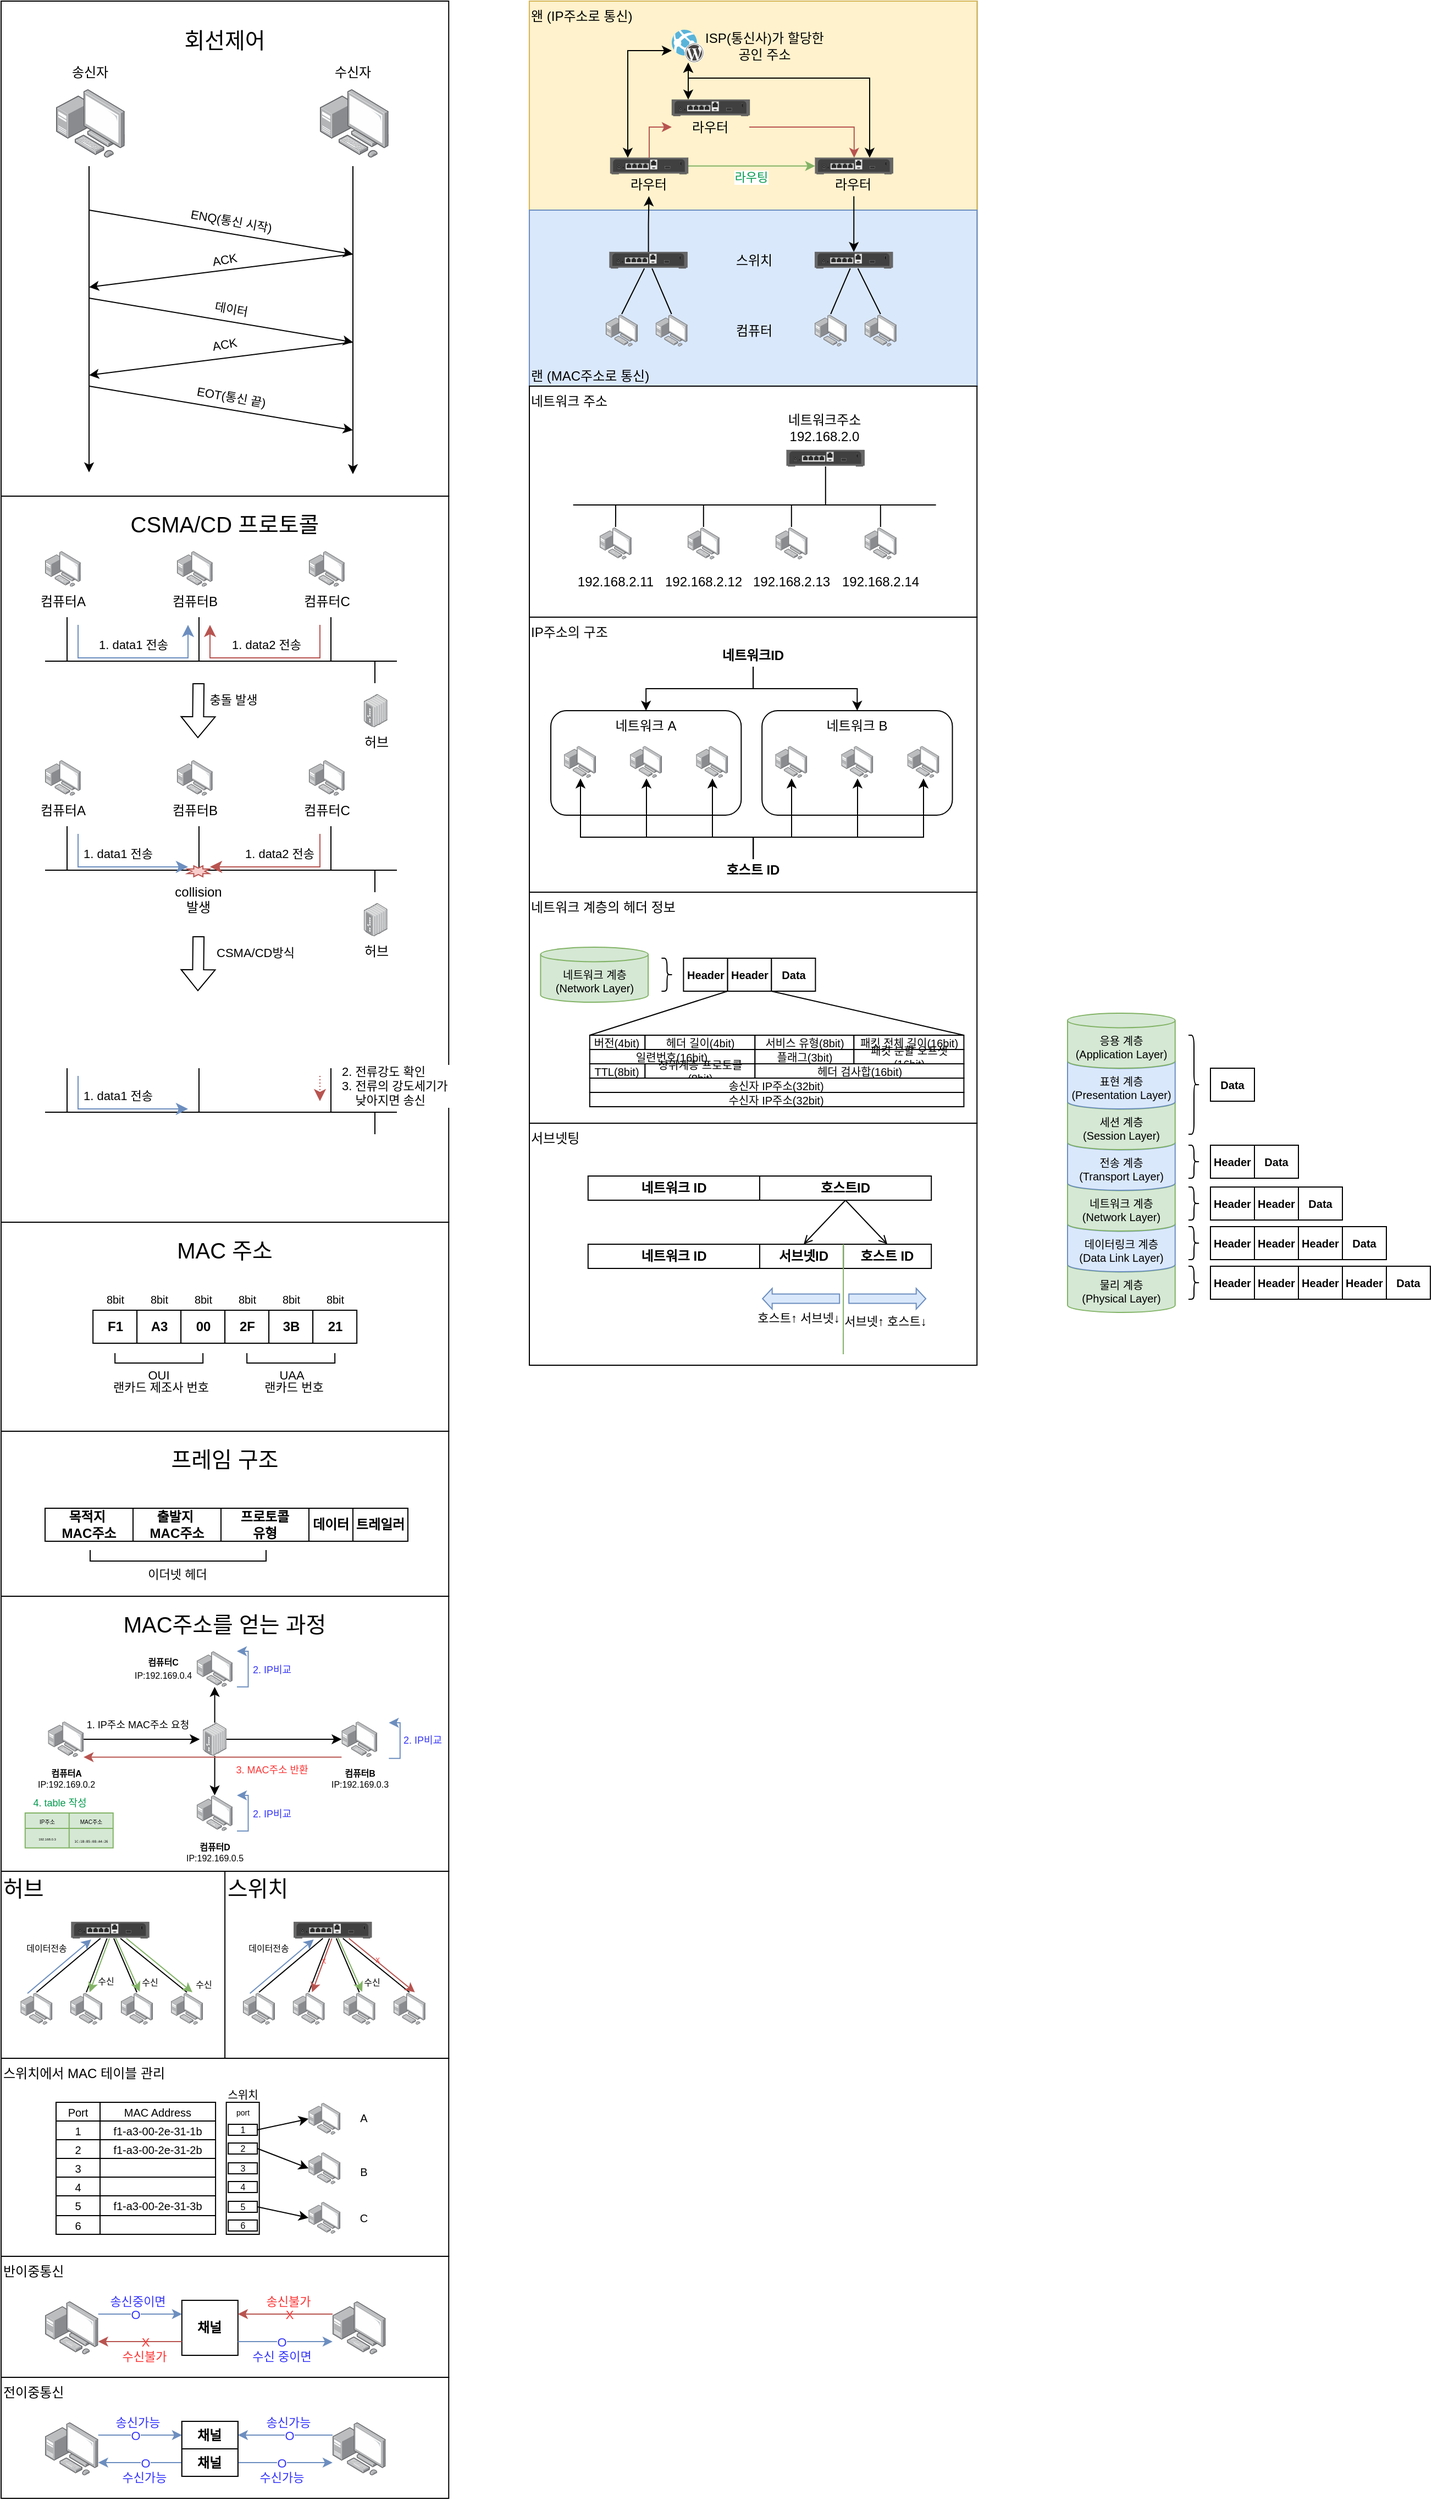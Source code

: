 <mxfile version="24.6.4" type="device">
  <diagram name="페이지-1" id="KsCMl-bCgQmfPF2eeVKp">
    <mxGraphModel dx="683" dy="448" grid="1" gridSize="10" guides="1" tooltips="1" connect="1" arrows="1" fold="1" page="1" pageScale="1" pageWidth="827" pageHeight="1169" math="0" shadow="0">
      <root>
        <mxCell id="0" />
        <mxCell id="1" parent="0" />
        <mxCell id="zf9bUr0ocwBrtbhv_isU-75" value="네트워크 계층의 헤더 정보" style="rounded=0;whiteSpace=wrap;html=1;strokeColor=default;align=left;verticalAlign=top;fontFamily=Helvetica;fontSize=12;fontColor=default;fillColor=default;" parent="1" vertex="1">
          <mxGeometry x="480.49" y="810" width="407.14" height="210" as="geometry" />
        </mxCell>
        <mxCell id="NBqCAsSv_uK9oybTgLD4-45" value="" style="rounded=0;whiteSpace=wrap;html=1;" parent="1" vertex="1">
          <mxGeometry x="480.49" width="407.14" height="350" as="geometry" />
        </mxCell>
        <mxCell id="NBqCAsSv_uK9oybTgLD4-99" value="왠 (IP주소로 통신)" style="rounded=0;whiteSpace=wrap;html=1;align=left;verticalAlign=top;fillColor=#fff2cc;strokeColor=#d6b656;" parent="1" vertex="1">
          <mxGeometry x="480.49" width="407.14" height="190" as="geometry" />
        </mxCell>
        <mxCell id="NBqCAsSv_uK9oybTgLD4-85" value="랜 (MAC주소로 통신)" style="rounded=0;whiteSpace=wrap;html=1;align=left;verticalAlign=bottom;fillColor=#dae8fc;strokeColor=#6c8ebf;" parent="1" vertex="1">
          <mxGeometry x="480.49" y="190" width="407.14" height="160" as="geometry" />
        </mxCell>
        <mxCell id="nM5_xXVfuns_7Hz3JYJI-85" value="" style="rounded=0;whiteSpace=wrap;html=1;" parent="1" vertex="1">
          <mxGeometry y="1450" width="407.14" height="250" as="geometry" />
        </mxCell>
        <mxCell id="nM5_xXVfuns_7Hz3JYJI-86" value="MAC주소를 얻는 과정" style="text;html=1;align=center;verticalAlign=middle;whiteSpace=wrap;rounded=0;fontSize=20;" parent="1" vertex="1">
          <mxGeometry x="107.14" y="1460" width="192.86" height="30" as="geometry" />
        </mxCell>
        <mxCell id="nM5_xXVfuns_7Hz3JYJI-48" value="" style="rounded=0;whiteSpace=wrap;html=1;" parent="1" vertex="1">
          <mxGeometry y="1300" width="407.14" height="150" as="geometry" />
        </mxCell>
        <mxCell id="nM5_xXVfuns_7Hz3JYJI-49" value="프레임 구조" style="text;html=1;align=center;verticalAlign=middle;whiteSpace=wrap;rounded=0;fontSize=20;" parent="1" vertex="1">
          <mxGeometry x="107.14" y="1310" width="192.86" height="30" as="geometry" />
        </mxCell>
        <mxCell id="nM5_xXVfuns_7Hz3JYJI-26" value="" style="rounded=0;whiteSpace=wrap;html=1;" parent="1" vertex="1">
          <mxGeometry y="1110" width="407.14" height="190" as="geometry" />
        </mxCell>
        <mxCell id="LLuFh1mj-3Ku0f0gM1qA-21" value="" style="rounded=0;whiteSpace=wrap;html=1;" parent="1" vertex="1">
          <mxGeometry y="450" width="407.14" height="660" as="geometry" />
        </mxCell>
        <mxCell id="LLuFh1mj-3Ku0f0gM1qA-18" value="" style="rounded=0;whiteSpace=wrap;html=1;" parent="1" vertex="1">
          <mxGeometry width="407.14" height="450" as="geometry" />
        </mxCell>
        <mxCell id="LLuFh1mj-3Ku0f0gM1qA-1" value="" style="image;points=[];aspect=fixed;html=1;align=center;shadow=0;dashed=0;image=img/lib/allied_telesis/computer_and_terminals/Personal_Computer_with_Server.svg;" parent="1" vertex="1">
          <mxGeometry x="50" y="80" width="62.4" height="62.4" as="geometry" />
        </mxCell>
        <mxCell id="LLuFh1mj-3Ku0f0gM1qA-2" value="" style="image;points=[];aspect=fixed;html=1;align=center;shadow=0;dashed=0;image=img/lib/allied_telesis/computer_and_terminals/Personal_Computer_with_Server.svg;" parent="1" vertex="1">
          <mxGeometry x="290" y="80" width="62.4" height="62.4" as="geometry" />
        </mxCell>
        <mxCell id="LLuFh1mj-3Ku0f0gM1qA-3" value="" style="endArrow=classic;html=1;rounded=0;" parent="1" edge="1">
          <mxGeometry width="50" height="50" relative="1" as="geometry">
            <mxPoint x="80" y="150" as="sourcePoint" />
            <mxPoint x="80" y="428.35" as="targetPoint" />
          </mxGeometry>
        </mxCell>
        <mxCell id="LLuFh1mj-3Ku0f0gM1qA-4" value="" style="endArrow=classic;html=1;rounded=0;exitX=0.481;exitY=0.988;exitDx=0;exitDy=0;exitPerimeter=0;" parent="1" edge="1">
          <mxGeometry width="50" height="50" relative="1" as="geometry">
            <mxPoint x="320.014" y="150.001" as="sourcePoint" />
            <mxPoint x="320" y="430" as="targetPoint" />
          </mxGeometry>
        </mxCell>
        <mxCell id="LLuFh1mj-3Ku0f0gM1qA-6" value="" style="endArrow=classic;html=1;rounded=0;" parent="1" edge="1">
          <mxGeometry width="50" height="50" relative="1" as="geometry">
            <mxPoint x="80" y="190" as="sourcePoint" />
            <mxPoint x="320" y="230" as="targetPoint" />
          </mxGeometry>
        </mxCell>
        <mxCell id="LLuFh1mj-3Ku0f0gM1qA-9" value="ENQ(통신 시작)" style="edgeLabel;html=1;align=center;verticalAlign=middle;resizable=0;points=[];rotation=10;" parent="LLuFh1mj-3Ku0f0gM1qA-6" vertex="1" connectable="0">
          <mxGeometry x="-0.058" y="2" relative="1" as="geometry">
            <mxPoint x="16" y="-7" as="offset" />
          </mxGeometry>
        </mxCell>
        <mxCell id="LLuFh1mj-3Ku0f0gM1qA-7" value="송신자" style="text;html=1;align=center;verticalAlign=middle;whiteSpace=wrap;rounded=0;" parent="1" vertex="1">
          <mxGeometry x="51.2" y="50" width="60" height="30" as="geometry" />
        </mxCell>
        <mxCell id="LLuFh1mj-3Ku0f0gM1qA-8" value="수신자" style="text;html=1;align=center;verticalAlign=middle;whiteSpace=wrap;rounded=0;" parent="1" vertex="1">
          <mxGeometry x="290" y="50" width="60" height="30" as="geometry" />
        </mxCell>
        <mxCell id="LLuFh1mj-3Ku0f0gM1qA-10" value="" style="endArrow=classic;html=1;rounded=0;" parent="1" edge="1">
          <mxGeometry width="50" height="50" relative="1" as="geometry">
            <mxPoint x="80" y="270" as="sourcePoint" />
            <mxPoint x="320" y="310" as="targetPoint" />
          </mxGeometry>
        </mxCell>
        <mxCell id="LLuFh1mj-3Ku0f0gM1qA-11" value="데이터" style="edgeLabel;html=1;align=center;verticalAlign=middle;resizable=0;points=[];rotation=10;" parent="LLuFh1mj-3Ku0f0gM1qA-10" vertex="1" connectable="0">
          <mxGeometry x="-0.058" y="2" relative="1" as="geometry">
            <mxPoint x="16" y="-7" as="offset" />
          </mxGeometry>
        </mxCell>
        <mxCell id="LLuFh1mj-3Ku0f0gM1qA-12" value="" style="endArrow=classic;html=1;rounded=0;" parent="1" edge="1">
          <mxGeometry width="50" height="50" relative="1" as="geometry">
            <mxPoint x="80" y="350" as="sourcePoint" />
            <mxPoint x="320" y="390" as="targetPoint" />
          </mxGeometry>
        </mxCell>
        <mxCell id="LLuFh1mj-3Ku0f0gM1qA-13" value="EOT(통신 끝)" style="edgeLabel;html=1;align=center;verticalAlign=middle;resizable=0;points=[];rotation=10;" parent="LLuFh1mj-3Ku0f0gM1qA-12" vertex="1" connectable="0">
          <mxGeometry x="-0.058" y="2" relative="1" as="geometry">
            <mxPoint x="16" y="-7" as="offset" />
          </mxGeometry>
        </mxCell>
        <mxCell id="LLuFh1mj-3Ku0f0gM1qA-14" value="" style="endArrow=classic;html=1;rounded=0;" parent="1" edge="1">
          <mxGeometry width="50" height="50" relative="1" as="geometry">
            <mxPoint x="320" y="230" as="sourcePoint" />
            <mxPoint x="80" y="260" as="targetPoint" />
          </mxGeometry>
        </mxCell>
        <mxCell id="LLuFh1mj-3Ku0f0gM1qA-15" value="ACK" style="edgeLabel;html=1;align=center;verticalAlign=middle;resizable=0;points=[];rotation=-10;" parent="LLuFh1mj-3Ku0f0gM1qA-14" vertex="1" connectable="0">
          <mxGeometry x="-0.058" y="2" relative="1" as="geometry">
            <mxPoint x="-4" y="-11" as="offset" />
          </mxGeometry>
        </mxCell>
        <mxCell id="LLuFh1mj-3Ku0f0gM1qA-16" value="" style="endArrow=classic;html=1;rounded=0;" parent="1" edge="1">
          <mxGeometry width="50" height="50" relative="1" as="geometry">
            <mxPoint x="320" y="310" as="sourcePoint" />
            <mxPoint x="80" y="340" as="targetPoint" />
          </mxGeometry>
        </mxCell>
        <mxCell id="LLuFh1mj-3Ku0f0gM1qA-17" value="ACK" style="edgeLabel;html=1;align=center;verticalAlign=middle;resizable=0;points=[];rotation=-10;" parent="LLuFh1mj-3Ku0f0gM1qA-16" vertex="1" connectable="0">
          <mxGeometry x="-0.058" y="2" relative="1" as="geometry">
            <mxPoint x="-4" y="-14" as="offset" />
          </mxGeometry>
        </mxCell>
        <mxCell id="LLuFh1mj-3Ku0f0gM1qA-19" value="회선제어" style="text;html=1;align=center;verticalAlign=middle;whiteSpace=wrap;rounded=0;fontSize=20;" parent="1" vertex="1">
          <mxGeometry x="157.14" y="20" width="92.86" height="30" as="geometry" />
        </mxCell>
        <mxCell id="LLuFh1mj-3Ku0f0gM1qA-20" value="컴퓨터A" style="image;points=[];aspect=fixed;html=1;align=center;shadow=0;dashed=0;image=img/lib/allied_telesis/computer_and_terminals/Personal_Computer_with_Server.svg;" parent="1" vertex="1">
          <mxGeometry x="40" y="500" width="32.4" height="32.4" as="geometry" />
        </mxCell>
        <mxCell id="LLuFh1mj-3Ku0f0gM1qA-22" value="컴퓨터B" style="image;points=[];aspect=fixed;html=1;align=center;shadow=0;dashed=0;image=img/lib/allied_telesis/computer_and_terminals/Personal_Computer_with_Server.svg;" parent="1" vertex="1">
          <mxGeometry x="160" y="500" width="32.4" height="32.4" as="geometry" />
        </mxCell>
        <mxCell id="LLuFh1mj-3Ku0f0gM1qA-23" value="컴퓨터C" style="image;points=[];aspect=fixed;html=1;align=center;shadow=0;dashed=0;image=img/lib/allied_telesis/computer_and_terminals/Personal_Computer_with_Server.svg;" parent="1" vertex="1">
          <mxGeometry x="280" y="500" width="32.4" height="32.4" as="geometry" />
        </mxCell>
        <mxCell id="LLuFh1mj-3Ku0f0gM1qA-24" value="허브" style="image;points=[];aspect=fixed;html=1;align=center;shadow=0;dashed=0;image=img/lib/allied_telesis/switch/Industrial_Ethernet_IE200.svg;" parent="1" vertex="1">
          <mxGeometry x="330" y="630" width="21.38" height="30" as="geometry" />
        </mxCell>
        <mxCell id="LLuFh1mj-3Ku0f0gM1qA-26" value="" style="endArrow=none;html=1;rounded=0;" parent="1" edge="1">
          <mxGeometry width="50" height="50" relative="1" as="geometry">
            <mxPoint x="40" y="600" as="sourcePoint" />
            <mxPoint x="360" y="600" as="targetPoint" />
          </mxGeometry>
        </mxCell>
        <mxCell id="LLuFh1mj-3Ku0f0gM1qA-27" value="" style="endArrow=none;html=1;rounded=0;" parent="1" edge="1">
          <mxGeometry width="50" height="50" relative="1" as="geometry">
            <mxPoint x="60" y="600" as="sourcePoint" />
            <mxPoint x="60" y="560" as="targetPoint" />
          </mxGeometry>
        </mxCell>
        <mxCell id="LLuFh1mj-3Ku0f0gM1qA-28" value="" style="endArrow=none;html=1;rounded=0;" parent="1" edge="1">
          <mxGeometry width="50" height="50" relative="1" as="geometry">
            <mxPoint x="180" y="600" as="sourcePoint" />
            <mxPoint x="180" y="560" as="targetPoint" />
          </mxGeometry>
        </mxCell>
        <mxCell id="LLuFh1mj-3Ku0f0gM1qA-31" value="" style="endArrow=none;html=1;rounded=0;" parent="1" edge="1">
          <mxGeometry width="50" height="50" relative="1" as="geometry">
            <mxPoint x="300" y="600" as="sourcePoint" />
            <mxPoint x="300" y="560" as="targetPoint" />
          </mxGeometry>
        </mxCell>
        <mxCell id="LLuFh1mj-3Ku0f0gM1qA-32" value="" style="endArrow=none;html=1;rounded=0;" parent="1" edge="1">
          <mxGeometry width="50" height="50" relative="1" as="geometry">
            <mxPoint x="340" y="620" as="sourcePoint" />
            <mxPoint x="340" y="600" as="targetPoint" />
          </mxGeometry>
        </mxCell>
        <mxCell id="LLuFh1mj-3Ku0f0gM1qA-33" value="" style="edgeStyle=elbowEdgeStyle;elbow=vertical;endArrow=classic;html=1;curved=0;rounded=0;endSize=8;startSize=8;fillColor=#dae8fc;strokeColor=#6c8ebf;" parent="1" edge="1">
          <mxGeometry width="50" height="50" relative="1" as="geometry">
            <mxPoint x="70" y="567" as="sourcePoint" />
            <mxPoint x="170" y="567" as="targetPoint" />
            <Array as="points">
              <mxPoint x="120" y="597" />
            </Array>
          </mxGeometry>
        </mxCell>
        <mxCell id="LLuFh1mj-3Ku0f0gM1qA-35" value="1. data1 전송" style="edgeLabel;html=1;align=center;verticalAlign=middle;resizable=0;points=[];" parent="LLuFh1mj-3Ku0f0gM1qA-33" vertex="1" connectable="0">
          <mxGeometry x="-0.062" y="1" relative="1" as="geometry">
            <mxPoint x="5" y="-11" as="offset" />
          </mxGeometry>
        </mxCell>
        <mxCell id="LLuFh1mj-3Ku0f0gM1qA-34" value="" style="edgeStyle=elbowEdgeStyle;elbow=vertical;endArrow=classic;html=1;curved=0;rounded=0;endSize=8;startSize=8;fillColor=#f8cecc;strokeColor=#b85450;" parent="1" edge="1">
          <mxGeometry width="50" height="50" relative="1" as="geometry">
            <mxPoint x="290" y="567" as="sourcePoint" />
            <mxPoint x="190" y="567" as="targetPoint" />
            <Array as="points">
              <mxPoint x="240" y="597" />
            </Array>
          </mxGeometry>
        </mxCell>
        <mxCell id="LLuFh1mj-3Ku0f0gM1qA-36" value="1. data2 전송" style="edgeLabel;html=1;align=center;verticalAlign=middle;resizable=0;points=[];" parent="LLuFh1mj-3Ku0f0gM1qA-34" vertex="1" connectable="0">
          <mxGeometry x="-0.167" relative="1" as="geometry">
            <mxPoint x="-13" y="-12" as="offset" />
          </mxGeometry>
        </mxCell>
        <mxCell id="LLuFh1mj-3Ku0f0gM1qA-37" value="컴퓨터A" style="image;points=[];aspect=fixed;html=1;align=center;shadow=0;dashed=0;image=img/lib/allied_telesis/computer_and_terminals/Personal_Computer_with_Server.svg;" parent="1" vertex="1">
          <mxGeometry x="40" y="690" width="32.4" height="32.4" as="geometry" />
        </mxCell>
        <mxCell id="LLuFh1mj-3Ku0f0gM1qA-38" value="컴퓨터B" style="image;points=[];aspect=fixed;html=1;align=center;shadow=0;dashed=0;image=img/lib/allied_telesis/computer_and_terminals/Personal_Computer_with_Server.svg;" parent="1" vertex="1">
          <mxGeometry x="160" y="690" width="32.4" height="32.4" as="geometry" />
        </mxCell>
        <mxCell id="LLuFh1mj-3Ku0f0gM1qA-39" value="컴퓨터C" style="image;points=[];aspect=fixed;html=1;align=center;shadow=0;dashed=0;image=img/lib/allied_telesis/computer_and_terminals/Personal_Computer_with_Server.svg;" parent="1" vertex="1">
          <mxGeometry x="280" y="690" width="32.4" height="32.4" as="geometry" />
        </mxCell>
        <mxCell id="LLuFh1mj-3Ku0f0gM1qA-40" value="허브" style="image;points=[];aspect=fixed;html=1;align=center;shadow=0;dashed=0;image=img/lib/allied_telesis/switch/Industrial_Ethernet_IE200.svg;" parent="1" vertex="1">
          <mxGeometry x="330" y="820" width="21.38" height="30" as="geometry" />
        </mxCell>
        <mxCell id="LLuFh1mj-3Ku0f0gM1qA-41" value="" style="endArrow=none;html=1;rounded=0;" parent="1" edge="1">
          <mxGeometry width="50" height="50" relative="1" as="geometry">
            <mxPoint x="40" y="790" as="sourcePoint" />
            <mxPoint x="360" y="790" as="targetPoint" />
          </mxGeometry>
        </mxCell>
        <mxCell id="LLuFh1mj-3Ku0f0gM1qA-42" value="" style="endArrow=none;html=1;rounded=0;" parent="1" edge="1">
          <mxGeometry width="50" height="50" relative="1" as="geometry">
            <mxPoint x="60" y="790" as="sourcePoint" />
            <mxPoint x="60" y="750" as="targetPoint" />
          </mxGeometry>
        </mxCell>
        <mxCell id="LLuFh1mj-3Ku0f0gM1qA-43" value="" style="endArrow=none;html=1;rounded=0;" parent="1" edge="1">
          <mxGeometry width="50" height="50" relative="1" as="geometry">
            <mxPoint x="180" y="790" as="sourcePoint" />
            <mxPoint x="180" y="750" as="targetPoint" />
          </mxGeometry>
        </mxCell>
        <mxCell id="LLuFh1mj-3Ku0f0gM1qA-44" value="" style="endArrow=none;html=1;rounded=0;" parent="1" edge="1">
          <mxGeometry width="50" height="50" relative="1" as="geometry">
            <mxPoint x="300" y="790" as="sourcePoint" />
            <mxPoint x="300" y="750" as="targetPoint" />
          </mxGeometry>
        </mxCell>
        <mxCell id="LLuFh1mj-3Ku0f0gM1qA-45" value="" style="endArrow=none;html=1;rounded=0;" parent="1" edge="1">
          <mxGeometry width="50" height="50" relative="1" as="geometry">
            <mxPoint x="340" y="810" as="sourcePoint" />
            <mxPoint x="340" y="790" as="targetPoint" />
          </mxGeometry>
        </mxCell>
        <mxCell id="LLuFh1mj-3Ku0f0gM1qA-46" value="" style="edgeStyle=elbowEdgeStyle;elbow=vertical;endArrow=classic;html=1;curved=0;rounded=0;endSize=8;startSize=8;fillColor=#dae8fc;strokeColor=#6c8ebf;" parent="1" edge="1">
          <mxGeometry width="50" height="50" relative="1" as="geometry">
            <mxPoint x="70" y="757" as="sourcePoint" />
            <mxPoint x="170" y="787" as="targetPoint" />
            <Array as="points">
              <mxPoint x="120" y="787" />
            </Array>
          </mxGeometry>
        </mxCell>
        <mxCell id="LLuFh1mj-3Ku0f0gM1qA-47" value="1. data1 전송" style="edgeLabel;html=1;align=center;verticalAlign=middle;resizable=0;points=[];" parent="LLuFh1mj-3Ku0f0gM1qA-46" vertex="1" connectable="0">
          <mxGeometry x="-0.062" y="1" relative="1" as="geometry">
            <mxPoint x="5" y="-11" as="offset" />
          </mxGeometry>
        </mxCell>
        <mxCell id="LLuFh1mj-3Ku0f0gM1qA-48" value="" style="edgeStyle=elbowEdgeStyle;elbow=vertical;endArrow=classic;html=1;curved=0;rounded=0;endSize=8;startSize=8;fillColor=#f8cecc;strokeColor=#b85450;" parent="1" edge="1">
          <mxGeometry width="50" height="50" relative="1" as="geometry">
            <mxPoint x="290" y="757" as="sourcePoint" />
            <mxPoint x="190" y="787" as="targetPoint" />
            <Array as="points">
              <mxPoint x="240" y="787" />
            </Array>
          </mxGeometry>
        </mxCell>
        <mxCell id="LLuFh1mj-3Ku0f0gM1qA-49" value="1. data2 전송" style="edgeLabel;html=1;align=center;verticalAlign=middle;resizable=0;points=[];" parent="LLuFh1mj-3Ku0f0gM1qA-48" vertex="1" connectable="0">
          <mxGeometry x="-0.167" relative="1" as="geometry">
            <mxPoint x="-13" y="-12" as="offset" />
          </mxGeometry>
        </mxCell>
        <mxCell id="LLuFh1mj-3Ku0f0gM1qA-50" value="collision&lt;div&gt;발생&lt;/div&gt;" style="verticalLabelPosition=bottom;verticalAlign=top;html=1;shape=mxgraph.basic.8_point_star;fillColor=#f8cecc;strokeColor=#b85450;" parent="1" vertex="1">
          <mxGeometry x="169.4" y="786" width="20" height="10" as="geometry" />
        </mxCell>
        <mxCell id="LLuFh1mj-3Ku0f0gM1qA-52" value="" style="shape=flexArrow;endArrow=classic;html=1;rounded=0;" parent="1" edge="1">
          <mxGeometry width="50" height="50" relative="1" as="geometry">
            <mxPoint x="179.56" y="620" as="sourcePoint" />
            <mxPoint x="179" y="670" as="targetPoint" />
          </mxGeometry>
        </mxCell>
        <mxCell id="LLuFh1mj-3Ku0f0gM1qA-67" value="충돌 발생" style="edgeLabel;html=1;align=center;verticalAlign=middle;resizable=0;points=[];" parent="LLuFh1mj-3Ku0f0gM1qA-52" vertex="1" connectable="0">
          <mxGeometry x="-0.42" relative="1" as="geometry">
            <mxPoint x="31" as="offset" />
          </mxGeometry>
        </mxCell>
        <mxCell id="LLuFh1mj-3Ku0f0gM1qA-53" value="&lt;font style=&quot;font-size: 8px;&quot;&gt;&lt;b&gt;컴퓨터A&lt;/b&gt;&lt;/font&gt;&lt;div style=&quot;font-size: 8px;&quot;&gt;&lt;font style=&quot;font-size: 8px;&quot;&gt;IP:192.169.0.2&lt;/font&gt;&lt;/div&gt;" style="image;points=[[0,0,0,0,0],[0,0.5,0,0,0],[0,1,0,0,0],[0.5,0,0,0,0],[0.5,1,0,0,0],[1,0,0,0,0],[1,0.5,0,0,0],[1,1,0,0,0]];aspect=fixed;html=1;align=center;shadow=0;dashed=0;image=img/lib/allied_telesis/computer_and_terminals/Personal_Computer_with_Server.svg;" parent="1" vertex="1">
          <mxGeometry x="42.69" y="1563.8" width="32.4" height="32.4" as="geometry" />
        </mxCell>
        <mxCell id="nM5_xXVfuns_7Hz3JYJI-54" style="edgeStyle=orthogonalEdgeStyle;rounded=0;orthogonalLoop=1;jettySize=auto;html=1;entryX=0.5;entryY=1;entryDx=0;entryDy=0;entryPerimeter=0;" parent="1" source="LLuFh1mj-3Ku0f0gM1qA-56" target="nM5_xXVfuns_7Hz3JYJI-51" edge="1">
          <mxGeometry relative="1" as="geometry">
            <mxPoint x="194.26" y="1534" as="targetPoint" />
          </mxGeometry>
        </mxCell>
        <mxCell id="LLuFh1mj-3Ku0f0gM1qA-56" value="" style="image;points=[];aspect=fixed;html=1;align=center;shadow=0;dashed=0;image=img/lib/allied_telesis/switch/Industrial_Ethernet_IE200.svg;" parent="1" vertex="1">
          <mxGeometry x="183.57" y="1565" width="21.38" height="30" as="geometry" />
        </mxCell>
        <mxCell id="LLuFh1mj-3Ku0f0gM1qA-57" value="" style="endArrow=none;html=1;rounded=0;" parent="1" edge="1">
          <mxGeometry width="50" height="50" relative="1" as="geometry">
            <mxPoint x="40" y="1010" as="sourcePoint" />
            <mxPoint x="360" y="1010" as="targetPoint" />
          </mxGeometry>
        </mxCell>
        <mxCell id="LLuFh1mj-3Ku0f0gM1qA-58" value="" style="endArrow=none;html=1;rounded=0;" parent="1" edge="1">
          <mxGeometry width="50" height="50" relative="1" as="geometry">
            <mxPoint x="60" y="1010" as="sourcePoint" />
            <mxPoint x="60" y="970" as="targetPoint" />
          </mxGeometry>
        </mxCell>
        <mxCell id="LLuFh1mj-3Ku0f0gM1qA-59" value="" style="endArrow=none;html=1;rounded=0;" parent="1" edge="1">
          <mxGeometry width="50" height="50" relative="1" as="geometry">
            <mxPoint x="180" y="1010" as="sourcePoint" />
            <mxPoint x="180" y="970" as="targetPoint" />
          </mxGeometry>
        </mxCell>
        <mxCell id="LLuFh1mj-3Ku0f0gM1qA-60" value="" style="endArrow=none;html=1;rounded=0;" parent="1" edge="1">
          <mxGeometry width="50" height="50" relative="1" as="geometry">
            <mxPoint x="300" y="1010" as="sourcePoint" />
            <mxPoint x="300" y="970" as="targetPoint" />
          </mxGeometry>
        </mxCell>
        <mxCell id="LLuFh1mj-3Ku0f0gM1qA-61" value="" style="endArrow=none;html=1;rounded=0;" parent="1" edge="1">
          <mxGeometry width="50" height="50" relative="1" as="geometry">
            <mxPoint x="340" y="1030" as="sourcePoint" />
            <mxPoint x="340" y="1010" as="targetPoint" />
          </mxGeometry>
        </mxCell>
        <mxCell id="LLuFh1mj-3Ku0f0gM1qA-62" value="" style="edgeStyle=elbowEdgeStyle;elbow=vertical;endArrow=classic;html=1;curved=0;rounded=0;endSize=8;startSize=8;fillColor=#dae8fc;strokeColor=#6c8ebf;" parent="1" edge="1">
          <mxGeometry width="50" height="50" relative="1" as="geometry">
            <mxPoint x="70" y="977" as="sourcePoint" />
            <mxPoint x="170" y="1007" as="targetPoint" />
            <Array as="points">
              <mxPoint x="120" y="1007" />
            </Array>
          </mxGeometry>
        </mxCell>
        <mxCell id="LLuFh1mj-3Ku0f0gM1qA-63" value="1. data1 전송" style="edgeLabel;html=1;align=center;verticalAlign=middle;resizable=0;points=[];" parent="LLuFh1mj-3Ku0f0gM1qA-62" vertex="1" connectable="0">
          <mxGeometry x="-0.062" y="1" relative="1" as="geometry">
            <mxPoint x="5" y="-11" as="offset" />
          </mxGeometry>
        </mxCell>
        <mxCell id="LLuFh1mj-3Ku0f0gM1qA-64" value="" style="edgeStyle=elbowEdgeStyle;elbow=vertical;endArrow=classic;html=1;curved=0;rounded=0;endSize=8;startSize=8;fillColor=#f8cecc;strokeColor=#b85450;dashed=1;dashPattern=1 2;" parent="1" edge="1">
          <mxGeometry width="50" height="50" relative="1" as="geometry">
            <mxPoint x="290" y="977" as="sourcePoint" />
            <mxPoint x="290" y="1000" as="targetPoint" />
            <Array as="points" />
          </mxGeometry>
        </mxCell>
        <mxCell id="LLuFh1mj-3Ku0f0gM1qA-65" value="2. 전류강도 확인&lt;div&gt;3. 전류의 강도세기가&amp;nbsp;&lt;/div&gt;&lt;div&gt;&amp;nbsp; &amp;nbsp; 낮아지면 송신&lt;/div&gt;" style="edgeLabel;html=1;align=left;verticalAlign=middle;resizable=0;points=[];" parent="LLuFh1mj-3Ku0f0gM1qA-64" vertex="1" connectable="0">
          <mxGeometry x="-0.167" relative="1" as="geometry">
            <mxPoint x="18" y="-1" as="offset" />
          </mxGeometry>
        </mxCell>
        <mxCell id="LLuFh1mj-3Ku0f0gM1qA-68" value="" style="shape=flexArrow;endArrow=classic;html=1;rounded=0;" parent="1" edge="1">
          <mxGeometry width="50" height="50" relative="1" as="geometry">
            <mxPoint x="179.56" y="850" as="sourcePoint" />
            <mxPoint x="179" y="900" as="targetPoint" />
          </mxGeometry>
        </mxCell>
        <mxCell id="LLuFh1mj-3Ku0f0gM1qA-69" value="CSMA/CD방식" style="edgeLabel;html=1;align=center;verticalAlign=middle;resizable=0;points=[];" parent="LLuFh1mj-3Ku0f0gM1qA-68" vertex="1" connectable="0">
          <mxGeometry x="-0.42" relative="1" as="geometry">
            <mxPoint x="51" as="offset" />
          </mxGeometry>
        </mxCell>
        <mxCell id="LLuFh1mj-3Ku0f0gM1qA-70" value="CSMA/CD 프로토콜" style="text;html=1;align=center;verticalAlign=middle;whiteSpace=wrap;rounded=0;fontSize=20;" parent="1" vertex="1">
          <mxGeometry x="107.14" y="460" width="192.86" height="30" as="geometry" />
        </mxCell>
        <mxCell id="nM5_xXVfuns_7Hz3JYJI-22" style="edgeStyle=orthogonalEdgeStyle;rounded=0;orthogonalLoop=1;jettySize=auto;html=1;entryX=0.5;entryY=1;entryDx=0;entryDy=0;endArrow=none;endFill=0;" parent="1" edge="1">
          <mxGeometry relative="1" as="geometry">
            <mxPoint x="103.57" y="1229" as="sourcePoint" />
            <mxPoint x="183.57" y="1229" as="targetPoint" />
            <Array as="points">
              <mxPoint x="103.57" y="1238" />
              <mxPoint x="183.57" y="1238" />
            </Array>
          </mxGeometry>
        </mxCell>
        <mxCell id="nM5_xXVfuns_7Hz3JYJI-24" value="OUI" style="edgeLabel;html=1;align=center;verticalAlign=middle;resizable=0;points=[];" parent="nM5_xXVfuns_7Hz3JYJI-22" vertex="1" connectable="0">
          <mxGeometry x="0.034" relative="1" as="geometry">
            <mxPoint x="-2" y="11" as="offset" />
          </mxGeometry>
        </mxCell>
        <mxCell id="nM5_xXVfuns_7Hz3JYJI-27" value="랜카드 제조사 번호" style="edgeLabel;html=1;align=center;verticalAlign=middle;resizable=0;points=[];" parent="nM5_xXVfuns_7Hz3JYJI-22" vertex="1" connectable="0">
          <mxGeometry x="0.02" y="1" relative="1" as="geometry">
            <mxPoint y="23" as="offset" />
          </mxGeometry>
        </mxCell>
        <mxCell id="nM5_xXVfuns_7Hz3JYJI-1" value="F1" style="rounded=0;whiteSpace=wrap;html=1;fontStyle=1" parent="1" vertex="1">
          <mxGeometry x="83.57" y="1190" width="40" height="30" as="geometry" />
        </mxCell>
        <mxCell id="nM5_xXVfuns_7Hz3JYJI-3" value="8bit" style="text;html=1;align=center;verticalAlign=middle;whiteSpace=wrap;rounded=0;fontSize=10;" parent="1" vertex="1">
          <mxGeometry x="94.77" y="1170" width="17.6" height="20" as="geometry" />
        </mxCell>
        <mxCell id="nM5_xXVfuns_7Hz3JYJI-12" value="A3" style="rounded=0;whiteSpace=wrap;html=1;fontStyle=1" parent="1" vertex="1">
          <mxGeometry x="123.57" y="1190" width="40" height="30" as="geometry" />
        </mxCell>
        <mxCell id="nM5_xXVfuns_7Hz3JYJI-13" value="8bit" style="text;html=1;align=center;verticalAlign=middle;whiteSpace=wrap;rounded=0;fontSize=10;" parent="1" vertex="1">
          <mxGeometry x="134.77" y="1170" width="17.6" height="20" as="geometry" />
        </mxCell>
        <mxCell id="nM5_xXVfuns_7Hz3JYJI-14" value="00" style="rounded=0;whiteSpace=wrap;html=1;fontStyle=1" parent="1" vertex="1">
          <mxGeometry x="163.57" y="1190" width="40" height="30" as="geometry" />
        </mxCell>
        <mxCell id="nM5_xXVfuns_7Hz3JYJI-15" value="8bit" style="text;html=1;align=center;verticalAlign=middle;whiteSpace=wrap;rounded=0;fontSize=10;" parent="1" vertex="1">
          <mxGeometry x="174.77" y="1170" width="17.6" height="20" as="geometry" />
        </mxCell>
        <mxCell id="nM5_xXVfuns_7Hz3JYJI-23" style="edgeStyle=orthogonalEdgeStyle;rounded=0;orthogonalLoop=1;jettySize=auto;html=1;entryX=0.5;entryY=1;entryDx=0;entryDy=0;strokeColor=default;align=center;verticalAlign=middle;fontFamily=Helvetica;fontSize=11;fontColor=default;labelBackgroundColor=default;endArrow=none;endFill=0;" parent="1" edge="1">
          <mxGeometry relative="1" as="geometry">
            <mxPoint x="223.57" y="1229" as="sourcePoint" />
            <mxPoint x="303.57" y="1229" as="targetPoint" />
            <Array as="points">
              <mxPoint x="223.57" y="1238" />
              <mxPoint x="303.57" y="1238" />
            </Array>
          </mxGeometry>
        </mxCell>
        <mxCell id="nM5_xXVfuns_7Hz3JYJI-25" value="UAA" style="edgeLabel;html=1;align=center;verticalAlign=middle;resizable=0;points=[];" parent="nM5_xXVfuns_7Hz3JYJI-23" vertex="1" connectable="0">
          <mxGeometry x="0.045" y="-1" relative="1" as="geometry">
            <mxPoint x="-2" y="10" as="offset" />
          </mxGeometry>
        </mxCell>
        <mxCell id="nM5_xXVfuns_7Hz3JYJI-28" value="랜카드 번호" style="edgeLabel;html=1;align=center;verticalAlign=middle;resizable=0;points=[];" parent="nM5_xXVfuns_7Hz3JYJI-23" vertex="1" connectable="0">
          <mxGeometry x="0.037" relative="1" as="geometry">
            <mxPoint y="22" as="offset" />
          </mxGeometry>
        </mxCell>
        <mxCell id="nM5_xXVfuns_7Hz3JYJI-16" value="2F" style="rounded=0;whiteSpace=wrap;html=1;fontStyle=1" parent="1" vertex="1">
          <mxGeometry x="203.57" y="1190" width="40" height="30" as="geometry" />
        </mxCell>
        <mxCell id="nM5_xXVfuns_7Hz3JYJI-17" value="8bit" style="text;html=1;align=center;verticalAlign=middle;whiteSpace=wrap;rounded=0;fontSize=10;" parent="1" vertex="1">
          <mxGeometry x="214.77" y="1170" width="17.6" height="20" as="geometry" />
        </mxCell>
        <mxCell id="nM5_xXVfuns_7Hz3JYJI-18" value="3B" style="rounded=0;whiteSpace=wrap;html=1;fontStyle=1" parent="1" vertex="1">
          <mxGeometry x="243.57" y="1190" width="40" height="30" as="geometry" />
        </mxCell>
        <mxCell id="nM5_xXVfuns_7Hz3JYJI-19" value="8bit" style="text;html=1;align=center;verticalAlign=middle;whiteSpace=wrap;rounded=0;fontSize=10;" parent="1" vertex="1">
          <mxGeometry x="254.77" y="1170" width="17.6" height="20" as="geometry" />
        </mxCell>
        <mxCell id="nM5_xXVfuns_7Hz3JYJI-20" value="21" style="rounded=0;whiteSpace=wrap;html=1;fontStyle=1" parent="1" vertex="1">
          <mxGeometry x="283.57" y="1190" width="40" height="30" as="geometry" />
        </mxCell>
        <mxCell id="nM5_xXVfuns_7Hz3JYJI-21" value="8bit" style="text;html=1;align=center;verticalAlign=middle;whiteSpace=wrap;rounded=0;fontSize=10;" parent="1" vertex="1">
          <mxGeometry x="294.77" y="1170" width="17.6" height="20" as="geometry" />
        </mxCell>
        <mxCell id="nM5_xXVfuns_7Hz3JYJI-29" value="MAC 주소" style="text;html=1;align=center;verticalAlign=middle;whiteSpace=wrap;rounded=0;fontSize=20;" parent="1" vertex="1">
          <mxGeometry x="107.14" y="1120" width="192.86" height="30" as="geometry" />
        </mxCell>
        <mxCell id="nM5_xXVfuns_7Hz3JYJI-46" style="edgeStyle=orthogonalEdgeStyle;rounded=0;orthogonalLoop=1;jettySize=auto;html=1;entryX=0.5;entryY=1;entryDx=0;entryDy=0;strokeColor=default;align=center;verticalAlign=middle;fontFamily=Helvetica;fontSize=11;fontColor=default;labelBackgroundColor=default;endArrow=none;endFill=0;" parent="1" edge="1">
          <mxGeometry relative="1" as="geometry">
            <mxPoint x="81" y="1408" as="sourcePoint" />
            <mxPoint x="241" y="1408" as="targetPoint" />
            <Array as="points">
              <mxPoint x="81" y="1418" />
              <mxPoint x="241" y="1418" />
            </Array>
          </mxGeometry>
        </mxCell>
        <mxCell id="nM5_xXVfuns_7Hz3JYJI-47" value="이더넷 헤더" style="edgeLabel;html=1;align=center;verticalAlign=middle;resizable=0;points=[];" parent="nM5_xXVfuns_7Hz3JYJI-46" vertex="1" connectable="0">
          <mxGeometry x="0.008" y="-1" relative="1" as="geometry">
            <mxPoint x="-2" y="11" as="offset" />
          </mxGeometry>
        </mxCell>
        <mxCell id="nM5_xXVfuns_7Hz3JYJI-30" value="목적지&amp;nbsp;&lt;div&gt;MAC주소&lt;/div&gt;" style="rounded=0;whiteSpace=wrap;html=1;fontStyle=1" parent="1" vertex="1">
          <mxGeometry x="40" y="1370" width="80" height="30" as="geometry" />
        </mxCell>
        <mxCell id="nM5_xXVfuns_7Hz3JYJI-42" value="출발지&amp;nbsp;&lt;div&gt;MAC주소&lt;/div&gt;" style="rounded=0;whiteSpace=wrap;html=1;fontStyle=1" parent="1" vertex="1">
          <mxGeometry x="120" y="1370" width="80" height="30" as="geometry" />
        </mxCell>
        <mxCell id="nM5_xXVfuns_7Hz3JYJI-43" value="프로토콜&lt;div&gt;유형&lt;/div&gt;" style="rounded=0;whiteSpace=wrap;html=1;fontStyle=1" parent="1" vertex="1">
          <mxGeometry x="200" y="1370" width="80" height="30" as="geometry" />
        </mxCell>
        <mxCell id="nM5_xXVfuns_7Hz3JYJI-44" value="데이터" style="rounded=0;whiteSpace=wrap;html=1;fontStyle=1" parent="1" vertex="1">
          <mxGeometry x="280" y="1370" width="40" height="30" as="geometry" />
        </mxCell>
        <mxCell id="nM5_xXVfuns_7Hz3JYJI-45" value="트레일러" style="rounded=0;whiteSpace=wrap;html=1;fontStyle=1" parent="1" vertex="1">
          <mxGeometry x="320" y="1370" width="50" height="30" as="geometry" />
        </mxCell>
        <mxCell id="nM5_xXVfuns_7Hz3JYJI-50" value="&lt;font style=&quot;font-size: 8px;&quot;&gt;&lt;b&gt;컴퓨터B&lt;/b&gt;&lt;/font&gt;&lt;div style=&quot;font-size: 8px;&quot;&gt;IP:192.169.0.3&lt;/div&gt;" style="image;points=[[0,0,0,0,0],[0,0.5,0,0,0],[0,1,0,0,0],[0.5,0,0,0,0],[0.5,1,0,0,0],[1,0,0,0,0],[1,0.5,0,0,0],[1,1,0,0,0]];aspect=fixed;html=1;align=center;shadow=0;dashed=0;image=img/lib/allied_telesis/computer_and_terminals/Personal_Computer_with_Server.svg;" parent="1" vertex="1">
          <mxGeometry x="309.69" y="1563.8" width="32.4" height="32.4" as="geometry" />
        </mxCell>
        <mxCell id="nM5_xXVfuns_7Hz3JYJI-51" value="" style="image;points=[[0,0,0,0,0],[0,0.5,0,0,0],[0,1,0,0,0],[0.5,0,0,0,0],[0.5,1,0,0,0],[1,0,0,0,0],[1,0.5,0,0,0],[1,1,0,0,0]];aspect=fixed;html=1;align=center;shadow=0;dashed=0;image=img/lib/allied_telesis/computer_and_terminals/Personal_Computer_with_Server.svg;" parent="1" vertex="1">
          <mxGeometry x="178.06" y="1500" width="32.4" height="32.4" as="geometry" />
        </mxCell>
        <mxCell id="nM5_xXVfuns_7Hz3JYJI-59" style="edgeStyle=orthogonalEdgeStyle;rounded=0;orthogonalLoop=1;jettySize=auto;html=1;exitX=1;exitY=1;exitDx=0;exitDy=0;exitPerimeter=0;entryX=1;entryY=0;entryDx=0;entryDy=0;entryPerimeter=0;fillColor=#dae8fc;strokeColor=#6c8ebf;" parent="1" edge="1">
          <mxGeometry relative="1" as="geometry">
            <mxPoint x="214.53" y="1631" as="targetPoint" />
            <mxPoint x="214.53" y="1663.4" as="sourcePoint" />
            <Array as="points">
              <mxPoint x="224.76" y="1663" />
              <mxPoint x="224.76" y="1631" />
            </Array>
          </mxGeometry>
        </mxCell>
        <mxCell id="nM5_xXVfuns_7Hz3JYJI-65" value="&lt;span style=&quot;color: rgb(51, 51, 255); font-size: 9px;&quot;&gt;2. IP비교&lt;/span&gt;" style="edgeLabel;html=1;align=center;verticalAlign=middle;resizable=0;points=[];" parent="nM5_xXVfuns_7Hz3JYJI-59" vertex="1" connectable="0">
          <mxGeometry x="-0.064" relative="1" as="geometry">
            <mxPoint x="21" y="-2" as="offset" />
          </mxGeometry>
        </mxCell>
        <mxCell id="nM5_xXVfuns_7Hz3JYJI-52" value="&lt;font style=&quot;font-size: 8px;&quot;&gt;&lt;b&gt;컴퓨터D&lt;/b&gt;&lt;/font&gt;&lt;div style=&quot;font-size: 8px;&quot;&gt;IP:192.169.0.5&lt;/div&gt;" style="image;points=[[0,0,0,0,0],[0,0.5,0,0,0],[0,1,0,0,0],[0.5,0,0,0,0],[0.5,1,0,0,0],[1,0,0,0,0],[1,0.5,0,0,0],[1,1,0,0,0]];aspect=fixed;html=1;align=center;shadow=0;dashed=0;image=img/lib/allied_telesis/computer_and_terminals/Personal_Computer_with_Server.svg;" parent="1" vertex="1">
          <mxGeometry x="178.06" y="1631" width="32.4" height="32.4" as="geometry" />
        </mxCell>
        <mxCell id="nM5_xXVfuns_7Hz3JYJI-53" style="edgeStyle=orthogonalEdgeStyle;rounded=0;orthogonalLoop=1;jettySize=auto;html=1;" parent="1" source="LLuFh1mj-3Ku0f0gM1qA-53" edge="1">
          <mxGeometry relative="1" as="geometry">
            <mxPoint x="180.69" y="1580" as="targetPoint" />
          </mxGeometry>
        </mxCell>
        <mxCell id="nM5_xXVfuns_7Hz3JYJI-58" value="1. IP주소 MAC주소 요청" style="edgeLabel;html=1;align=center;verticalAlign=middle;resizable=0;points=[];fontSize=9;" parent="nM5_xXVfuns_7Hz3JYJI-53" vertex="1" connectable="0">
          <mxGeometry x="-0.266" y="1" relative="1" as="geometry">
            <mxPoint x="10" y="-12" as="offset" />
          </mxGeometry>
        </mxCell>
        <mxCell id="nM5_xXVfuns_7Hz3JYJI-55" style="edgeStyle=orthogonalEdgeStyle;rounded=0;orthogonalLoop=1;jettySize=auto;html=1;entryX=0.5;entryY=0;entryDx=0;entryDy=0;entryPerimeter=0;" parent="1" source="LLuFh1mj-3Ku0f0gM1qA-56" target="nM5_xXVfuns_7Hz3JYJI-52" edge="1">
          <mxGeometry relative="1" as="geometry" />
        </mxCell>
        <mxCell id="nM5_xXVfuns_7Hz3JYJI-56" style="edgeStyle=orthogonalEdgeStyle;rounded=0;orthogonalLoop=1;jettySize=auto;html=1;entryX=0;entryY=0.5;entryDx=0;entryDy=0;entryPerimeter=0;" parent="1" source="LLuFh1mj-3Ku0f0gM1qA-56" target="nM5_xXVfuns_7Hz3JYJI-50" edge="1">
          <mxGeometry relative="1" as="geometry" />
        </mxCell>
        <mxCell id="nM5_xXVfuns_7Hz3JYJI-57" value="&lt;font style=&quot;text-wrap: nowrap; font-size: 8px;&quot;&gt;&lt;b&gt;컴퓨터C&lt;/b&gt;&lt;/font&gt;&lt;div style=&quot;text-wrap: nowrap; font-size: 8px;&quot;&gt;IP:192.169.0.4&lt;/div&gt;" style="text;html=1;align=center;verticalAlign=bottom;whiteSpace=wrap;rounded=0;fontSize=20;" parent="1" vertex="1">
          <mxGeometry x="118.11" y="1500" width="59.29" height="30" as="geometry" />
        </mxCell>
        <mxCell id="nM5_xXVfuns_7Hz3JYJI-61" style="edgeStyle=orthogonalEdgeStyle;rounded=0;orthogonalLoop=1;jettySize=auto;html=1;exitX=1;exitY=1;exitDx=0;exitDy=0;exitPerimeter=0;entryX=1;entryY=0;entryDx=0;entryDy=0;entryPerimeter=0;fillColor=#dae8fc;strokeColor=#6c8ebf;" parent="1" edge="1">
          <mxGeometry relative="1" as="geometry">
            <mxPoint x="214.5" y="1500" as="targetPoint" />
            <mxPoint x="214.5" y="1532.4" as="sourcePoint" />
            <Array as="points">
              <mxPoint x="224.73" y="1532" />
              <mxPoint x="224.73" y="1500" />
            </Array>
          </mxGeometry>
        </mxCell>
        <mxCell id="nM5_xXVfuns_7Hz3JYJI-64" value="&lt;span style=&quot;font-size: 9px;&quot;&gt;2. IP비교&lt;/span&gt;" style="edgeLabel;html=1;align=center;verticalAlign=middle;resizable=0;points=[];fontColor=#3333FF;" parent="nM5_xXVfuns_7Hz3JYJI-61" vertex="1" connectable="0">
          <mxGeometry x="-0.076" relative="1" as="geometry">
            <mxPoint x="21" y="-2" as="offset" />
          </mxGeometry>
        </mxCell>
        <mxCell id="nM5_xXVfuns_7Hz3JYJI-62" style="edgeStyle=orthogonalEdgeStyle;rounded=0;orthogonalLoop=1;jettySize=auto;html=1;exitX=1;exitY=1;exitDx=0;exitDy=0;exitPerimeter=0;entryX=1;entryY=0;entryDx=0;entryDy=0;entryPerimeter=0;fillColor=#dae8fc;strokeColor=#6c8ebf;" parent="1" edge="1">
          <mxGeometry relative="1" as="geometry">
            <mxPoint x="352.69" y="1565" as="targetPoint" />
            <mxPoint x="352.69" y="1597.4" as="sourcePoint" />
            <Array as="points">
              <mxPoint x="362.92" y="1597" />
              <mxPoint x="362.92" y="1565" />
            </Array>
          </mxGeometry>
        </mxCell>
        <mxCell id="nM5_xXVfuns_7Hz3JYJI-66" value="&lt;span style=&quot;color: rgb(51, 51, 255); font-size: 9px;&quot;&gt;2. IP비교&lt;/span&gt;" style="edgeLabel;html=1;align=center;verticalAlign=middle;resizable=0;points=[];" parent="nM5_xXVfuns_7Hz3JYJI-62" vertex="1" connectable="0">
          <mxGeometry x="0.018" relative="1" as="geometry">
            <mxPoint x="20" y="-1" as="offset" />
          </mxGeometry>
        </mxCell>
        <mxCell id="nM5_xXVfuns_7Hz3JYJI-67" style="edgeStyle=orthogonalEdgeStyle;rounded=0;orthogonalLoop=1;jettySize=auto;html=1;exitX=0;exitY=1;exitDx=0;exitDy=0;exitPerimeter=0;entryX=1;entryY=1;entryDx=0;entryDy=0;entryPerimeter=0;fillColor=#f8cecc;strokeColor=#b85450;" parent="1" source="nM5_xXVfuns_7Hz3JYJI-50" target="LLuFh1mj-3Ku0f0gM1qA-53" edge="1">
          <mxGeometry relative="1" as="geometry">
            <mxPoint x="309.69" y="1588" as="sourcePoint" />
            <mxPoint x="163.287" y="1587.85" as="targetPoint" />
            <Array as="points">
              <mxPoint x="260.69" y="1597" />
              <mxPoint x="260.69" y="1597" />
            </Array>
          </mxGeometry>
        </mxCell>
        <mxCell id="nM5_xXVfuns_7Hz3JYJI-68" value="&lt;span style=&quot;font-size: 9px;&quot;&gt;&lt;font color=&quot;#ff3333&quot;&gt;3. MAC주소 반환&lt;/font&gt;&lt;/span&gt;" style="edgeLabel;html=1;align=center;verticalAlign=middle;resizable=0;points=[];" parent="nM5_xXVfuns_7Hz3JYJI-67" vertex="1" connectable="0">
          <mxGeometry x="-0.072" relative="1" as="geometry">
            <mxPoint x="45" y="11" as="offset" />
          </mxGeometry>
        </mxCell>
        <mxCell id="nM5_xXVfuns_7Hz3JYJI-70" value="" style="shape=table;startSize=0;container=1;collapsible=0;childLayout=tableLayout;fontSize=10;spacing=0;spacingTop=-3;fillColor=#d5e8d4;strokeColor=#82b366;" parent="1" vertex="1">
          <mxGeometry x="21.89" y="1647" width="80" height="31.8" as="geometry" />
        </mxCell>
        <mxCell id="nM5_xXVfuns_7Hz3JYJI-71" value="" style="shape=tableRow;horizontal=0;startSize=0;swimlaneHead=0;swimlaneBody=0;strokeColor=inherit;top=0;left=0;bottom=0;right=0;collapsible=0;dropTarget=0;fillColor=none;points=[[0,0.5],[1,0.5]];portConstraint=eastwest;fontSize=5;" parent="nM5_xXVfuns_7Hz3JYJI-70" vertex="1">
          <mxGeometry width="80" height="14" as="geometry" />
        </mxCell>
        <mxCell id="nM5_xXVfuns_7Hz3JYJI-72" value="&lt;font style=&quot;font-size: 5px;&quot;&gt;IP주소&lt;/font&gt;" style="shape=partialRectangle;html=1;connectable=0;strokeColor=inherit;overflow=hidden;fillColor=none;top=0;left=0;bottom=0;right=0;pointerEvents=1;fontSize=5;whiteSpace=wrap;" parent="nM5_xXVfuns_7Hz3JYJI-71" vertex="1">
          <mxGeometry width="40" height="14" as="geometry">
            <mxRectangle width="40" height="14" as="alternateBounds" />
          </mxGeometry>
        </mxCell>
        <mxCell id="nM5_xXVfuns_7Hz3JYJI-73" value="&lt;font style=&quot;font-size: 5px;&quot;&gt;MAC주소&lt;/font&gt;" style="shape=partialRectangle;html=1;whiteSpace=wrap;connectable=0;strokeColor=inherit;overflow=hidden;fillColor=none;top=0;left=0;bottom=0;right=0;pointerEvents=1;fontSize=5;spacing=1;" parent="nM5_xXVfuns_7Hz3JYJI-71" vertex="1">
          <mxGeometry x="40" width="40" height="14" as="geometry">
            <mxRectangle width="40" height="14" as="alternateBounds" />
          </mxGeometry>
        </mxCell>
        <mxCell id="nM5_xXVfuns_7Hz3JYJI-75" value="" style="shape=tableRow;horizontal=0;startSize=0;swimlaneHead=0;swimlaneBody=0;strokeColor=inherit;top=0;left=0;bottom=0;right=0;collapsible=0;dropTarget=0;fillColor=none;points=[[0,0.5],[1,0.5]];portConstraint=eastwest;fontSize=5;" parent="nM5_xXVfuns_7Hz3JYJI-70" vertex="1">
          <mxGeometry y="14" width="80" height="18" as="geometry" />
        </mxCell>
        <mxCell id="nM5_xXVfuns_7Hz3JYJI-76" value="&lt;font style=&quot;font-size: 3px;&quot;&gt;192.168.0.3&lt;/font&gt;" style="shape=partialRectangle;html=1;whiteSpace=wrap;connectable=0;strokeColor=inherit;overflow=hidden;fillColor=none;top=0;left=0;bottom=0;right=0;pointerEvents=1;fontSize=5;" parent="nM5_xXVfuns_7Hz3JYJI-75" vertex="1">
          <mxGeometry width="40" height="18" as="geometry">
            <mxRectangle width="40" height="18" as="alternateBounds" />
          </mxGeometry>
        </mxCell>
        <mxCell id="nM5_xXVfuns_7Hz3JYJI-77" value="&lt;pre style=&quot;text-align: left; font-family: D2Coding, monospace;&quot;&gt;&lt;font style=&quot;font-size: 3px;&quot;&gt;1C:1B:B5:08:A4:26&lt;/font&gt;&lt;/pre&gt;" style="shape=partialRectangle;html=1;whiteSpace=wrap;connectable=0;strokeColor=inherit;overflow=hidden;fillColor=none;top=0;left=0;bottom=0;right=0;pointerEvents=1;fontSize=5;" parent="nM5_xXVfuns_7Hz3JYJI-75" vertex="1">
          <mxGeometry x="40" width="40" height="18" as="geometry">
            <mxRectangle width="40" height="18" as="alternateBounds" />
          </mxGeometry>
        </mxCell>
        <mxCell id="nM5_xXVfuns_7Hz3JYJI-84" value="&lt;span style=&quot;font-size: 9px;&quot;&gt;&lt;font&gt;4. table 작성&lt;/font&gt;&lt;/span&gt;" style="edgeLabel;html=1;align=center;verticalAlign=middle;resizable=0;points=[];fontColor=#00994D;" parent="1" vertex="1" connectable="0">
          <mxGeometry x="53.089" y="1637.004" as="geometry" />
        </mxCell>
        <mxCell id="VpUAEhzX7erUnMTntEyK-1" value="" style="rounded=0;whiteSpace=wrap;html=1;" parent="1" vertex="1">
          <mxGeometry y="1700" width="407.14" height="170" as="geometry" />
        </mxCell>
        <mxCell id="VpUAEhzX7erUnMTntEyK-2" value="허브" style="text;html=1;align=left;verticalAlign=middle;whiteSpace=wrap;rounded=0;fontSize=20;" parent="1" vertex="1">
          <mxGeometry x="-0.49" y="1700" width="70.49" height="30" as="geometry" />
        </mxCell>
        <mxCell id="VpUAEhzX7erUnMTntEyK-3" value="" style="endArrow=none;html=1;rounded=0;entryX=0.5;entryY=1;entryDx=0;entryDy=0;exitX=0.5;exitY=1;exitDx=0;exitDy=0;" parent="1" source="VpUAEhzX7erUnMTntEyK-1" target="nM5_xXVfuns_7Hz3JYJI-85" edge="1">
          <mxGeometry width="50" height="50" relative="1" as="geometry">
            <mxPoint x="390" y="1660" as="sourcePoint" />
            <mxPoint x="440" y="1610" as="targetPoint" />
          </mxGeometry>
        </mxCell>
        <mxCell id="VpUAEhzX7erUnMTntEyK-4" value="스위치" style="text;html=1;align=left;verticalAlign=middle;whiteSpace=wrap;rounded=0;fontSize=20;" parent="1" vertex="1">
          <mxGeometry x="204" y="1700" width="70.49" height="30" as="geometry" />
        </mxCell>
        <mxCell id="VpUAEhzX7erUnMTntEyK-8" value="" style="html=1;verticalLabelPosition=bottom;verticalAlign=top;outlineConnect=0;shadow=0;dashed=0;shape=mxgraph.rack.hpe_aruba.gateways_controllers.aruba_9004_4_port_gbe_gateway_back;" parent="1" vertex="1">
          <mxGeometry x="63.77" y="1746" width="71" height="15" as="geometry" />
        </mxCell>
        <mxCell id="VpUAEhzX7erUnMTntEyK-10" value="" style="image;points=[[0,0,0,0,0],[0,0.5,0,0,0],[0,1,0,0,0],[0.5,0,0,0,0],[0.5,1,0,0,0],[1,0,0,0,0],[1,0.5,0,0,0],[1,1,0,0,0]];aspect=fixed;html=1;align=center;shadow=0;dashed=0;image=img/lib/allied_telesis/computer_and_terminals/Personal_Computer_with_Server.svg;" parent="1" vertex="1">
          <mxGeometry x="17.66" y="1810" width="29" height="30" as="geometry" />
        </mxCell>
        <mxCell id="VpUAEhzX7erUnMTntEyK-11" value="" style="image;points=[[0,0,0,0,0],[0,0.5,0,0,0],[0,1,0,0,0],[0.5,0,0,0,0],[0.5,1,0,0,0],[1,0,0,0,0],[1,0.5,0,0,0],[1,1,0,0,0]];aspect=fixed;html=1;align=center;shadow=0;dashed=0;image=img/lib/allied_telesis/computer_and_terminals/Personal_Computer_with_Server.svg;" parent="1" vertex="1">
          <mxGeometry x="63" y="1810" width="29" height="30" as="geometry" />
        </mxCell>
        <mxCell id="VpUAEhzX7erUnMTntEyK-12" value="" style="image;points=[[0,0,0,0,0],[0,0.5,0,0,0],[0,1,0,0,0],[0.5,0,0,0,0],[0.5,1,0,0,0],[1,0,0,0,0],[1,0.5,0,0,0],[1,1,0,0,0]];aspect=fixed;html=1;align=center;shadow=0;dashed=0;image=img/lib/allied_telesis/computer_and_terminals/Personal_Computer_with_Server.svg;" parent="1" vertex="1">
          <mxGeometry x="109" y="1810" width="29" height="30" as="geometry" />
        </mxCell>
        <mxCell id="VpUAEhzX7erUnMTntEyK-13" value="" style="image;points=[[0,0,0,0,0],[0,0.5,0,0,0],[0,1,0,0,0],[0.5,0,0,0,0],[0.5,1,0,0,0],[1,0,0,0,0],[1,0.5,0,0,0],[1,1,0,0,0]];aspect=fixed;html=1;align=center;shadow=0;dashed=0;image=img/lib/allied_telesis/computer_and_terminals/Personal_Computer_with_Server.svg;" parent="1" vertex="1">
          <mxGeometry x="154.57" y="1810" width="29" height="30" as="geometry" />
        </mxCell>
        <mxCell id="VpUAEhzX7erUnMTntEyK-18" value="" style="endArrow=none;html=1;rounded=0;exitX=0.5;exitY=0;exitDx=0;exitDy=0;exitPerimeter=0;endFill=0;" parent="1" source="VpUAEhzX7erUnMTntEyK-10" target="VpUAEhzX7erUnMTntEyK-8" edge="1">
          <mxGeometry width="50" height="50" relative="1" as="geometry">
            <mxPoint x="33.89" y="1811" as="sourcePoint" />
            <mxPoint x="83.89" y="1761" as="targetPoint" />
          </mxGeometry>
        </mxCell>
        <mxCell id="VpUAEhzX7erUnMTntEyK-19" value="" style="endArrow=none;html=1;rounded=0;exitX=0.5;exitY=0;exitDx=0;exitDy=0;exitPerimeter=0;endFill=0;" parent="1" source="VpUAEhzX7erUnMTntEyK-11" target="VpUAEhzX7erUnMTntEyK-8" edge="1">
          <mxGeometry width="50" height="50" relative="1" as="geometry">
            <mxPoint x="42" y="1820" as="sourcePoint" />
            <mxPoint x="100" y="1771" as="targetPoint" />
          </mxGeometry>
        </mxCell>
        <mxCell id="VpUAEhzX7erUnMTntEyK-20" value="" style="endArrow=none;html=1;rounded=0;exitX=0.5;exitY=0;exitDx=0;exitDy=0;exitPerimeter=0;endFill=0;" parent="1" source="VpUAEhzX7erUnMTntEyK-12" target="VpUAEhzX7erUnMTntEyK-8" edge="1">
          <mxGeometry width="50" height="50" relative="1" as="geometry">
            <mxPoint x="88" y="1820" as="sourcePoint" />
            <mxPoint x="106" y="1771" as="targetPoint" />
          </mxGeometry>
        </mxCell>
        <mxCell id="VpUAEhzX7erUnMTntEyK-21" value="" style="endArrow=none;html=1;rounded=0;exitX=0.5;exitY=0;exitDx=0;exitDy=0;exitPerimeter=0;endFill=0;" parent="1" source="VpUAEhzX7erUnMTntEyK-13" target="VpUAEhzX7erUnMTntEyK-8" edge="1">
          <mxGeometry width="50" height="50" relative="1" as="geometry">
            <mxPoint x="134" y="1820" as="sourcePoint" />
            <mxPoint x="112" y="1771" as="targetPoint" />
          </mxGeometry>
        </mxCell>
        <mxCell id="VpUAEhzX7erUnMTntEyK-22" value="" style="endArrow=classic;html=1;rounded=0;exitX=0.5;exitY=0;exitDx=0;exitDy=0;exitPerimeter=0;endFill=1;fillColor=#dae8fc;strokeColor=#6c8ebf;" parent="1" edge="1">
          <mxGeometry width="50" height="50" relative="1" as="geometry">
            <mxPoint x="24" y="1811" as="sourcePoint" />
            <mxPoint x="82" y="1762" as="targetPoint" />
          </mxGeometry>
        </mxCell>
        <mxCell id="VpUAEhzX7erUnMTntEyK-23" value="데이터전송" style="edgeLabel;html=1;align=center;verticalAlign=middle;resizable=0;points=[];fontSize=8;" parent="VpUAEhzX7erUnMTntEyK-22" vertex="1" connectable="0">
          <mxGeometry x="0.183" relative="1" as="geometry">
            <mxPoint x="-18" y="-12" as="offset" />
          </mxGeometry>
        </mxCell>
        <mxCell id="VpUAEhzX7erUnMTntEyK-24" value="" style="endArrow=none;html=1;rounded=0;exitX=0.5;exitY=0;exitDx=0;exitDy=0;exitPerimeter=0;endFill=0;startArrow=classic;startFill=1;fillColor=#d5e8d4;strokeColor=#82b366;" parent="1" edge="1">
          <mxGeometry width="50" height="50" relative="1" as="geometry">
            <mxPoint x="80.5" y="1810" as="sourcePoint" />
            <mxPoint x="98.5" y="1761" as="targetPoint" />
          </mxGeometry>
        </mxCell>
        <mxCell id="VpUAEhzX7erUnMTntEyK-27" value="수신" style="edgeLabel;html=1;align=center;verticalAlign=middle;resizable=0;points=[];fontSize=8;" parent="VpUAEhzX7erUnMTntEyK-24" vertex="1" connectable="0">
          <mxGeometry x="-0.163" y="-1" relative="1" as="geometry">
            <mxPoint x="6" y="10" as="offset" />
          </mxGeometry>
        </mxCell>
        <mxCell id="VpUAEhzX7erUnMTntEyK-25" value="" style="endArrow=none;html=1;rounded=0;exitX=0.5;exitY=0;exitDx=0;exitDy=0;exitPerimeter=0;endFill=0;strokeColor=#82b366;align=center;verticalAlign=middle;fontFamily=Helvetica;fontSize=11;fontColor=default;labelBackgroundColor=default;startArrow=classic;startFill=1;fillColor=#d5e8d4;" parent="1" edge="1">
          <mxGeometry width="50" height="50" relative="1" as="geometry">
            <mxPoint x="126.14" y="1809.5" as="sourcePoint" />
            <mxPoint x="104.14" y="1760.5" as="targetPoint" />
          </mxGeometry>
        </mxCell>
        <mxCell id="VpUAEhzX7erUnMTntEyK-28" value="&lt;span style=&quot;font-size: 8px;&quot;&gt;수신&lt;/span&gt;" style="edgeLabel;html=1;align=center;verticalAlign=middle;resizable=0;points=[];" parent="VpUAEhzX7erUnMTntEyK-25" vertex="1" connectable="0">
          <mxGeometry x="-0.613" relative="1" as="geometry">
            <mxPoint x="13" as="offset" />
          </mxGeometry>
        </mxCell>
        <mxCell id="VpUAEhzX7erUnMTntEyK-26" value="" style="endArrow=none;html=1;rounded=0;exitX=0.5;exitY=0;exitDx=0;exitDy=0;exitPerimeter=0;endFill=0;strokeColor=#82b366;align=center;verticalAlign=middle;fontFamily=Helvetica;fontSize=11;fontColor=default;labelBackgroundColor=default;startArrow=classic;startFill=1;fillColor=#d5e8d4;" parent="1" edge="1">
          <mxGeometry width="50" height="50" relative="1" as="geometry">
            <mxPoint x="174" y="1810" as="sourcePoint" />
            <mxPoint x="114" y="1761" as="targetPoint" />
          </mxGeometry>
        </mxCell>
        <mxCell id="VpUAEhzX7erUnMTntEyK-29" value="&lt;span style=&quot;font-size: 8px;&quot;&gt;수신&lt;/span&gt;" style="edgeLabel;html=1;align=center;verticalAlign=middle;resizable=0;points=[];" parent="VpUAEhzX7erUnMTntEyK-26" vertex="1" connectable="0">
          <mxGeometry x="-0.702" y="-1" relative="1" as="geometry">
            <mxPoint x="18" as="offset" />
          </mxGeometry>
        </mxCell>
        <mxCell id="VpUAEhzX7erUnMTntEyK-30" value="" style="html=1;verticalLabelPosition=bottom;verticalAlign=top;outlineConnect=0;shadow=0;dashed=0;shape=mxgraph.rack.hpe_aruba.gateways_controllers.aruba_9004_4_port_gbe_gateway_back;" parent="1" vertex="1">
          <mxGeometry x="266.11" y="1746" width="71" height="15" as="geometry" />
        </mxCell>
        <mxCell id="VpUAEhzX7erUnMTntEyK-31" value="" style="image;points=[[0,0,0,0,0],[0,0.5,0,0,0],[0,1,0,0,0],[0.5,0,0,0,0],[0.5,1,0,0,0],[1,0,0,0,0],[1,0.5,0,0,0],[1,1,0,0,0]];aspect=fixed;html=1;align=center;shadow=0;dashed=0;image=img/lib/allied_telesis/computer_and_terminals/Personal_Computer_with_Server.svg;" parent="1" vertex="1">
          <mxGeometry x="220" y="1810" width="29" height="30" as="geometry" />
        </mxCell>
        <mxCell id="VpUAEhzX7erUnMTntEyK-32" value="" style="image;points=[[0,0,0,0,0],[0,0.5,0,0,0],[0,1,0,0,0],[0.5,0,0,0,0],[0.5,1,0,0,0],[1,0,0,0,0],[1,0.5,0,0,0],[1,1,0,0,0]];aspect=fixed;html=1;align=center;shadow=0;dashed=0;image=img/lib/allied_telesis/computer_and_terminals/Personal_Computer_with_Server.svg;" parent="1" vertex="1">
          <mxGeometry x="265.34" y="1810" width="29" height="30" as="geometry" />
        </mxCell>
        <mxCell id="VpUAEhzX7erUnMTntEyK-33" value="" style="image;points=[[0,0,0,0,0],[0,0.5,0,0,0],[0,1,0,0,0],[0.5,0,0,0,0],[0.5,1,0,0,0],[1,0,0,0,0],[1,0.5,0,0,0],[1,1,0,0,0]];aspect=fixed;html=1;align=center;shadow=0;dashed=0;image=img/lib/allied_telesis/computer_and_terminals/Personal_Computer_with_Server.svg;" parent="1" vertex="1">
          <mxGeometry x="311.34" y="1810" width="29" height="30" as="geometry" />
        </mxCell>
        <mxCell id="VpUAEhzX7erUnMTntEyK-34" value="" style="image;points=[[0,0,0,0,0],[0,0.5,0,0,0],[0,1,0,0,0],[0.5,0,0,0,0],[0.5,1,0,0,0],[1,0,0,0,0],[1,0.5,0,0,0],[1,1,0,0,0]];aspect=fixed;html=1;align=center;shadow=0;dashed=0;image=img/lib/allied_telesis/computer_and_terminals/Personal_Computer_with_Server.svg;" parent="1" vertex="1">
          <mxGeometry x="356.91" y="1810" width="29" height="30" as="geometry" />
        </mxCell>
        <mxCell id="VpUAEhzX7erUnMTntEyK-35" value="" style="endArrow=none;html=1;rounded=0;exitX=0.5;exitY=0;exitDx=0;exitDy=0;exitPerimeter=0;endFill=0;" parent="1" source="VpUAEhzX7erUnMTntEyK-31" target="VpUAEhzX7erUnMTntEyK-30" edge="1">
          <mxGeometry width="50" height="50" relative="1" as="geometry">
            <mxPoint x="236.23" y="1811" as="sourcePoint" />
            <mxPoint x="286.23" y="1761" as="targetPoint" />
          </mxGeometry>
        </mxCell>
        <mxCell id="VpUAEhzX7erUnMTntEyK-36" value="" style="endArrow=none;html=1;rounded=0;exitX=0.5;exitY=0;exitDx=0;exitDy=0;exitPerimeter=0;endFill=0;" parent="1" source="VpUAEhzX7erUnMTntEyK-32" target="VpUAEhzX7erUnMTntEyK-30" edge="1">
          <mxGeometry width="50" height="50" relative="1" as="geometry">
            <mxPoint x="244.34" y="1820" as="sourcePoint" />
            <mxPoint x="302.34" y="1771" as="targetPoint" />
          </mxGeometry>
        </mxCell>
        <mxCell id="VpUAEhzX7erUnMTntEyK-37" value="" style="endArrow=none;html=1;rounded=0;exitX=0.5;exitY=0;exitDx=0;exitDy=0;exitPerimeter=0;endFill=0;" parent="1" source="VpUAEhzX7erUnMTntEyK-33" target="VpUAEhzX7erUnMTntEyK-30" edge="1">
          <mxGeometry width="50" height="50" relative="1" as="geometry">
            <mxPoint x="290.34" y="1820" as="sourcePoint" />
            <mxPoint x="308.34" y="1771" as="targetPoint" />
          </mxGeometry>
        </mxCell>
        <mxCell id="VpUAEhzX7erUnMTntEyK-38" value="" style="endArrow=none;html=1;rounded=0;exitX=0.5;exitY=0;exitDx=0;exitDy=0;exitPerimeter=0;endFill=0;" parent="1" source="VpUAEhzX7erUnMTntEyK-34" target="VpUAEhzX7erUnMTntEyK-30" edge="1">
          <mxGeometry width="50" height="50" relative="1" as="geometry">
            <mxPoint x="336.34" y="1820" as="sourcePoint" />
            <mxPoint x="314.34" y="1771" as="targetPoint" />
          </mxGeometry>
        </mxCell>
        <mxCell id="VpUAEhzX7erUnMTntEyK-39" value="" style="endArrow=classic;html=1;rounded=0;exitX=0.5;exitY=0;exitDx=0;exitDy=0;exitPerimeter=0;endFill=1;fillColor=#dae8fc;strokeColor=#6c8ebf;" parent="1" edge="1">
          <mxGeometry width="50" height="50" relative="1" as="geometry">
            <mxPoint x="226.34" y="1811" as="sourcePoint" />
            <mxPoint x="284.34" y="1762" as="targetPoint" />
          </mxGeometry>
        </mxCell>
        <mxCell id="VpUAEhzX7erUnMTntEyK-40" value="데이터전송" style="edgeLabel;html=1;align=center;verticalAlign=middle;resizable=0;points=[];fontSize=8;" parent="VpUAEhzX7erUnMTntEyK-39" vertex="1" connectable="0">
          <mxGeometry x="0.183" relative="1" as="geometry">
            <mxPoint x="-18" y="-12" as="offset" />
          </mxGeometry>
        </mxCell>
        <mxCell id="VpUAEhzX7erUnMTntEyK-41" value="" style="endArrow=none;html=1;rounded=0;exitX=0.5;exitY=0;exitDx=0;exitDy=0;exitPerimeter=0;endFill=0;startArrow=classic;startFill=1;fillColor=#f8cecc;strokeColor=#b85450;" parent="1" edge="1">
          <mxGeometry width="50" height="50" relative="1" as="geometry">
            <mxPoint x="282.84" y="1810" as="sourcePoint" />
            <mxPoint x="300.84" y="1761" as="targetPoint" />
          </mxGeometry>
        </mxCell>
        <mxCell id="VpUAEhzX7erUnMTntEyK-48" value="X" style="edgeLabel;html=1;align=center;verticalAlign=middle;resizable=0;points=[];labelBackgroundColor=none;fontColor=#FF3333;fontSize=6;" parent="VpUAEhzX7erUnMTntEyK-41" vertex="1" connectable="0">
          <mxGeometry x="0.155" y="1" relative="1" as="geometry">
            <mxPoint x="1" as="offset" />
          </mxGeometry>
        </mxCell>
        <mxCell id="VpUAEhzX7erUnMTntEyK-43" value="" style="endArrow=none;html=1;rounded=0;exitX=0.5;exitY=0;exitDx=0;exitDy=0;exitPerimeter=0;endFill=0;strokeColor=#82b366;align=center;verticalAlign=middle;fontFamily=Helvetica;fontSize=11;fontColor=default;labelBackgroundColor=default;startArrow=classic;startFill=1;fillColor=#d5e8d4;" parent="1" edge="1">
          <mxGeometry width="50" height="50" relative="1" as="geometry">
            <mxPoint x="328.48" y="1809.5" as="sourcePoint" />
            <mxPoint x="306.48" y="1760.5" as="targetPoint" />
          </mxGeometry>
        </mxCell>
        <mxCell id="VpUAEhzX7erUnMTntEyK-44" value="&lt;span style=&quot;font-size: 8px;&quot;&gt;수신&lt;/span&gt;" style="edgeLabel;html=1;align=center;verticalAlign=middle;resizable=0;points=[];" parent="VpUAEhzX7erUnMTntEyK-43" vertex="1" connectable="0">
          <mxGeometry x="-0.613" relative="1" as="geometry">
            <mxPoint x="13" as="offset" />
          </mxGeometry>
        </mxCell>
        <mxCell id="VpUAEhzX7erUnMTntEyK-45" value="" style="endArrow=none;html=1;rounded=0;exitX=0.5;exitY=0;exitDx=0;exitDy=0;exitPerimeter=0;endFill=0;strokeColor=#b85450;align=center;verticalAlign=middle;fontFamily=Helvetica;fontSize=11;fontColor=default;labelBackgroundColor=default;startArrow=classic;startFill=1;fillColor=#f8cecc;" parent="1" edge="1">
          <mxGeometry width="50" height="50" relative="1" as="geometry">
            <mxPoint x="376.34" y="1810" as="sourcePoint" />
            <mxPoint x="316.34" y="1761" as="targetPoint" />
          </mxGeometry>
        </mxCell>
        <mxCell id="VpUAEhzX7erUnMTntEyK-47" value="X" style="edgeLabel;html=1;align=center;verticalAlign=middle;resizable=0;points=[];labelBackgroundColor=none;fontColor=#FF3333;fontSize=6;" parent="VpUAEhzX7erUnMTntEyK-45" vertex="1" connectable="0">
          <mxGeometry x="0.074" y="-1" relative="1" as="geometry">
            <mxPoint x="-3" y="-2" as="offset" />
          </mxGeometry>
        </mxCell>
        <mxCell id="VpUAEhzX7erUnMTntEyK-49" value="스위치에서 MAC 테이블 관리" style="rounded=0;whiteSpace=wrap;html=1;align=left;verticalAlign=top;" parent="1" vertex="1">
          <mxGeometry y="1870" width="407.14" height="180" as="geometry" />
        </mxCell>
        <mxCell id="VpUAEhzX7erUnMTntEyK-58" value="" style="shape=table;startSize=0;container=1;collapsible=0;childLayout=tableLayout;fontSize=16;" parent="1" vertex="1">
          <mxGeometry x="50" y="1910" width="145.05" height="120" as="geometry" />
        </mxCell>
        <mxCell id="VpUAEhzX7erUnMTntEyK-59" value="" style="shape=tableRow;horizontal=0;startSize=0;swimlaneHead=0;swimlaneBody=0;strokeColor=inherit;top=0;left=0;bottom=0;right=0;collapsible=0;dropTarget=0;fillColor=none;points=[[0,0.5],[1,0.5]];portConstraint=eastwest;fontSize=16;" parent="VpUAEhzX7erUnMTntEyK-58" vertex="1">
          <mxGeometry width="145.05" height="17" as="geometry" />
        </mxCell>
        <mxCell id="VpUAEhzX7erUnMTntEyK-60" value="Port" style="shape=partialRectangle;html=1;whiteSpace=wrap;connectable=0;strokeColor=inherit;overflow=hidden;fillColor=none;top=0;left=0;bottom=0;right=0;pointerEvents=1;fontSize=10;" parent="VpUAEhzX7erUnMTntEyK-59" vertex="1">
          <mxGeometry width="40" height="17" as="geometry">
            <mxRectangle width="40" height="17" as="alternateBounds" />
          </mxGeometry>
        </mxCell>
        <mxCell id="VpUAEhzX7erUnMTntEyK-61" value="MAC Address" style="shape=partialRectangle;html=1;whiteSpace=wrap;connectable=0;strokeColor=inherit;overflow=hidden;fillColor=none;top=0;left=0;bottom=0;right=0;pointerEvents=1;fontSize=10;" parent="VpUAEhzX7erUnMTntEyK-59" vertex="1">
          <mxGeometry x="40" width="105" height="17" as="geometry">
            <mxRectangle width="105" height="17" as="alternateBounds" />
          </mxGeometry>
        </mxCell>
        <mxCell id="VpUAEhzX7erUnMTntEyK-63" value="" style="shape=tableRow;horizontal=0;startSize=0;swimlaneHead=0;swimlaneBody=0;strokeColor=inherit;top=0;left=0;bottom=0;right=0;collapsible=0;dropTarget=0;fillColor=none;points=[[0,0.5],[1,0.5]];portConstraint=eastwest;fontSize=16;" parent="VpUAEhzX7erUnMTntEyK-58" vertex="1">
          <mxGeometry y="17" width="145.05" height="17" as="geometry" />
        </mxCell>
        <mxCell id="VpUAEhzX7erUnMTntEyK-64" value="1" style="shape=partialRectangle;html=1;whiteSpace=wrap;connectable=0;strokeColor=inherit;overflow=hidden;fillColor=none;top=0;left=0;bottom=0;right=0;pointerEvents=1;fontSize=10;" parent="VpUAEhzX7erUnMTntEyK-63" vertex="1">
          <mxGeometry width="40" height="17" as="geometry">
            <mxRectangle width="40" height="17" as="alternateBounds" />
          </mxGeometry>
        </mxCell>
        <mxCell id="VpUAEhzX7erUnMTntEyK-65" value="f1-a3-00-2e-31-1b" style="shape=partialRectangle;html=1;whiteSpace=wrap;connectable=0;strokeColor=inherit;overflow=hidden;fillColor=none;top=0;left=0;bottom=0;right=0;pointerEvents=1;fontSize=10;" parent="VpUAEhzX7erUnMTntEyK-63" vertex="1">
          <mxGeometry x="40" width="105" height="17" as="geometry">
            <mxRectangle width="105" height="17" as="alternateBounds" />
          </mxGeometry>
        </mxCell>
        <mxCell id="VpUAEhzX7erUnMTntEyK-67" value="" style="shape=tableRow;horizontal=0;startSize=0;swimlaneHead=0;swimlaneBody=0;strokeColor=inherit;top=0;left=0;bottom=0;right=0;collapsible=0;dropTarget=0;fillColor=none;points=[[0,0.5],[1,0.5]];portConstraint=eastwest;fontSize=16;" parent="VpUAEhzX7erUnMTntEyK-58" vertex="1">
          <mxGeometry y="34" width="145.05" height="17" as="geometry" />
        </mxCell>
        <mxCell id="VpUAEhzX7erUnMTntEyK-68" value="2" style="shape=partialRectangle;html=1;whiteSpace=wrap;connectable=0;strokeColor=inherit;overflow=hidden;fillColor=none;top=0;left=0;bottom=0;right=0;pointerEvents=1;fontSize=10;" parent="VpUAEhzX7erUnMTntEyK-67" vertex="1">
          <mxGeometry width="40" height="17" as="geometry">
            <mxRectangle width="40" height="17" as="alternateBounds" />
          </mxGeometry>
        </mxCell>
        <mxCell id="VpUAEhzX7erUnMTntEyK-69" value="f1-a3-00-2e-31-2b" style="shape=partialRectangle;html=1;whiteSpace=wrap;connectable=0;strokeColor=inherit;overflow=hidden;fillColor=none;top=0;left=0;bottom=0;right=0;pointerEvents=1;fontSize=10;" parent="VpUAEhzX7erUnMTntEyK-67" vertex="1">
          <mxGeometry x="40" width="105" height="17" as="geometry">
            <mxRectangle width="105" height="17" as="alternateBounds" />
          </mxGeometry>
        </mxCell>
        <mxCell id="VpUAEhzX7erUnMTntEyK-71" style="shape=tableRow;horizontal=0;startSize=0;swimlaneHead=0;swimlaneBody=0;strokeColor=inherit;top=0;left=0;bottom=0;right=0;collapsible=0;dropTarget=0;fillColor=none;points=[[0,0.5],[1,0.5]];portConstraint=eastwest;fontSize=16;" parent="VpUAEhzX7erUnMTntEyK-58" vertex="1">
          <mxGeometry y="51" width="145.05" height="17" as="geometry" />
        </mxCell>
        <mxCell id="VpUAEhzX7erUnMTntEyK-72" value="3" style="shape=partialRectangle;html=1;whiteSpace=wrap;connectable=0;strokeColor=inherit;overflow=hidden;fillColor=none;top=0;left=0;bottom=0;right=0;pointerEvents=1;fontSize=10;" parent="VpUAEhzX7erUnMTntEyK-71" vertex="1">
          <mxGeometry width="40" height="17" as="geometry">
            <mxRectangle width="40" height="17" as="alternateBounds" />
          </mxGeometry>
        </mxCell>
        <mxCell id="VpUAEhzX7erUnMTntEyK-73" style="shape=partialRectangle;html=1;whiteSpace=wrap;connectable=0;strokeColor=inherit;overflow=hidden;fillColor=none;top=0;left=0;bottom=0;right=0;pointerEvents=1;fontSize=10;" parent="VpUAEhzX7erUnMTntEyK-71" vertex="1">
          <mxGeometry x="40" width="105" height="17" as="geometry">
            <mxRectangle width="105" height="17" as="alternateBounds" />
          </mxGeometry>
        </mxCell>
        <mxCell id="VpUAEhzX7erUnMTntEyK-74" style="shape=tableRow;horizontal=0;startSize=0;swimlaneHead=0;swimlaneBody=0;strokeColor=inherit;top=0;left=0;bottom=0;right=0;collapsible=0;dropTarget=0;fillColor=none;points=[[0,0.5],[1,0.5]];portConstraint=eastwest;fontSize=16;" parent="VpUAEhzX7erUnMTntEyK-58" vertex="1">
          <mxGeometry y="68" width="145.05" height="17" as="geometry" />
        </mxCell>
        <mxCell id="VpUAEhzX7erUnMTntEyK-75" value="4" style="shape=partialRectangle;html=1;whiteSpace=wrap;connectable=0;strokeColor=inherit;overflow=hidden;fillColor=none;top=0;left=0;bottom=0;right=0;pointerEvents=1;fontSize=10;" parent="VpUAEhzX7erUnMTntEyK-74" vertex="1">
          <mxGeometry width="40" height="17" as="geometry">
            <mxRectangle width="40" height="17" as="alternateBounds" />
          </mxGeometry>
        </mxCell>
        <mxCell id="VpUAEhzX7erUnMTntEyK-76" style="shape=partialRectangle;html=1;whiteSpace=wrap;connectable=0;strokeColor=inherit;overflow=hidden;fillColor=none;top=0;left=0;bottom=0;right=0;pointerEvents=1;fontSize=10;" parent="VpUAEhzX7erUnMTntEyK-74" vertex="1">
          <mxGeometry x="40" width="105" height="17" as="geometry">
            <mxRectangle width="105" height="17" as="alternateBounds" />
          </mxGeometry>
        </mxCell>
        <mxCell id="VpUAEhzX7erUnMTntEyK-77" style="shape=tableRow;horizontal=0;startSize=0;swimlaneHead=0;swimlaneBody=0;strokeColor=inherit;top=0;left=0;bottom=0;right=0;collapsible=0;dropTarget=0;fillColor=none;points=[[0,0.5],[1,0.5]];portConstraint=eastwest;fontSize=16;" parent="VpUAEhzX7erUnMTntEyK-58" vertex="1">
          <mxGeometry y="85" width="145.05" height="18" as="geometry" />
        </mxCell>
        <mxCell id="VpUAEhzX7erUnMTntEyK-78" value="5" style="shape=partialRectangle;html=1;whiteSpace=wrap;connectable=0;strokeColor=inherit;overflow=hidden;fillColor=none;top=0;left=0;bottom=0;right=0;pointerEvents=1;fontSize=10;" parent="VpUAEhzX7erUnMTntEyK-77" vertex="1">
          <mxGeometry width="40" height="18" as="geometry">
            <mxRectangle width="40" height="18" as="alternateBounds" />
          </mxGeometry>
        </mxCell>
        <mxCell id="VpUAEhzX7erUnMTntEyK-79" value="f1-a3-00-2e-31-3b" style="shape=partialRectangle;html=1;whiteSpace=wrap;connectable=0;strokeColor=inherit;overflow=hidden;fillColor=none;top=0;left=0;bottom=0;right=0;pointerEvents=1;fontSize=10;" parent="VpUAEhzX7erUnMTntEyK-77" vertex="1">
          <mxGeometry x="40" width="105" height="18" as="geometry">
            <mxRectangle width="105" height="18" as="alternateBounds" />
          </mxGeometry>
        </mxCell>
        <mxCell id="VpUAEhzX7erUnMTntEyK-80" style="shape=tableRow;horizontal=0;startSize=0;swimlaneHead=0;swimlaneBody=0;strokeColor=inherit;top=0;left=0;bottom=0;right=0;collapsible=0;dropTarget=0;fillColor=none;points=[[0,0.5],[1,0.5]];portConstraint=eastwest;fontSize=16;" parent="VpUAEhzX7erUnMTntEyK-58" vertex="1">
          <mxGeometry y="103" width="145.05" height="17" as="geometry" />
        </mxCell>
        <mxCell id="VpUAEhzX7erUnMTntEyK-81" value="6" style="shape=partialRectangle;html=1;whiteSpace=wrap;connectable=0;strokeColor=inherit;overflow=hidden;fillColor=none;top=0;left=0;bottom=0;right=0;pointerEvents=1;fontSize=10;" parent="VpUAEhzX7erUnMTntEyK-80" vertex="1">
          <mxGeometry width="40" height="17" as="geometry">
            <mxRectangle width="40" height="17" as="alternateBounds" />
          </mxGeometry>
        </mxCell>
        <mxCell id="VpUAEhzX7erUnMTntEyK-82" style="shape=partialRectangle;html=1;whiteSpace=wrap;connectable=0;strokeColor=inherit;overflow=hidden;fillColor=none;top=0;left=0;bottom=0;right=0;pointerEvents=1;fontSize=10;" parent="VpUAEhzX7erUnMTntEyK-80" vertex="1">
          <mxGeometry x="40" width="105" height="17" as="geometry">
            <mxRectangle width="105" height="17" as="alternateBounds" />
          </mxGeometry>
        </mxCell>
        <mxCell id="VpUAEhzX7erUnMTntEyK-83" value="" style="rounded=0;whiteSpace=wrap;html=1;" parent="1" vertex="1">
          <mxGeometry x="204.835" y="1910" width="30" height="120" as="geometry" />
        </mxCell>
        <mxCell id="VpUAEhzX7erUnMTntEyK-84" value="스위치" style="text;html=1;align=center;verticalAlign=middle;whiteSpace=wrap;rounded=0;fontSize=10;" parent="1" vertex="1">
          <mxGeometry x="204.84" y="1898" width="29.99" height="10" as="geometry" />
        </mxCell>
        <mxCell id="VpUAEhzX7erUnMTntEyK-85" value="1" style="rounded=0;whiteSpace=wrap;html=1;fontSize=8;" parent="1" vertex="1">
          <mxGeometry x="206.62" y="1930" width="26.43" height="10" as="geometry" />
        </mxCell>
        <mxCell id="VpUAEhzX7erUnMTntEyK-86" value="2" style="rounded=0;whiteSpace=wrap;html=1;fontSize=8;" parent="1" vertex="1">
          <mxGeometry x="206.62" y="1947" width="26.43" height="10" as="geometry" />
        </mxCell>
        <mxCell id="VpUAEhzX7erUnMTntEyK-87" value="6" style="rounded=0;whiteSpace=wrap;html=1;fontSize=8;" parent="1" vertex="1">
          <mxGeometry x="206.62" y="2017" width="26.43" height="10" as="geometry" />
        </mxCell>
        <mxCell id="VpUAEhzX7erUnMTntEyK-88" value="5" style="rounded=0;whiteSpace=wrap;html=1;fontSize=8;" parent="1" vertex="1">
          <mxGeometry x="206.62" y="2000" width="26.43" height="10" as="geometry" />
        </mxCell>
        <mxCell id="VpUAEhzX7erUnMTntEyK-89" value="4" style="rounded=0;whiteSpace=wrap;html=1;fontSize=8;" parent="1" vertex="1">
          <mxGeometry x="206.62" y="1982" width="26.43" height="10" as="geometry" />
        </mxCell>
        <mxCell id="VpUAEhzX7erUnMTntEyK-90" value="3" style="rounded=0;whiteSpace=wrap;html=1;fontSize=8;" parent="1" vertex="1">
          <mxGeometry x="206.62" y="1965" width="26.43" height="10" as="geometry" />
        </mxCell>
        <mxCell id="VpUAEhzX7erUnMTntEyK-91" value="port" style="text;html=1;align=center;verticalAlign=middle;whiteSpace=wrap;rounded=0;fontSize=7;" parent="1" vertex="1">
          <mxGeometry x="204.83" y="1915" width="29.99" height="10" as="geometry" />
        </mxCell>
        <mxCell id="VpUAEhzX7erUnMTntEyK-92" value="" style="image;points=[[0,0,0,0,0],[0,0.5,0,0,0],[0,1,0,0,0],[0.5,0,0,0,0],[0.5,1,0,0,0],[1,0,0,0,0],[1,0.5,0,0,0],[1,1,0,0,0]];aspect=fixed;html=1;align=center;shadow=0;dashed=0;image=img/lib/allied_telesis/computer_and_terminals/Personal_Computer_with_Server.svg;" parent="1" vertex="1">
          <mxGeometry x="279.62" y="1910" width="29" height="30" as="geometry" />
        </mxCell>
        <mxCell id="VpUAEhzX7erUnMTntEyK-93" value="" style="image;points=[[0,0,0,0,0],[0,0.5,0,0,0],[0,1,0,0,0],[0.5,0,0,0,0],[0.5,1,0,0,0],[1,0,0,0,0],[1,0.5,0,0,0],[1,1,0,0,0]];aspect=fixed;html=1;align=center;shadow=0;dashed=0;image=img/lib/allied_telesis/computer_and_terminals/Personal_Computer_with_Server.svg;" parent="1" vertex="1">
          <mxGeometry x="279.62" y="1955" width="29" height="30" as="geometry" />
        </mxCell>
        <mxCell id="VpUAEhzX7erUnMTntEyK-94" value="" style="image;points=[[0,0,0,0,0],[0,0.5,0,0,0],[0,1,0,0,0],[0.5,0,0,0,0],[0.5,1,0,0,0],[1,0,0,0,0],[1,0.5,0,0,0],[1,1,0,0,0]];aspect=fixed;html=1;align=center;shadow=0;dashed=0;image=img/lib/allied_telesis/computer_and_terminals/Personal_Computer_with_Server.svg;" parent="1" vertex="1">
          <mxGeometry x="279.62" y="2000" width="29" height="30" as="geometry" />
        </mxCell>
        <mxCell id="VpUAEhzX7erUnMTntEyK-96" value="" style="endArrow=classic;html=1;rounded=0;entryX=0;entryY=0.5;entryDx=0;entryDy=0;entryPerimeter=0;exitX=1;exitY=0.5;exitDx=0;exitDy=0;" parent="1" source="VpUAEhzX7erUnMTntEyK-85" target="VpUAEhzX7erUnMTntEyK-92" edge="1">
          <mxGeometry width="50" height="50" relative="1" as="geometry">
            <mxPoint x="145.05" y="1960" as="sourcePoint" />
            <mxPoint x="195.05" y="1910" as="targetPoint" />
          </mxGeometry>
        </mxCell>
        <mxCell id="VpUAEhzX7erUnMTntEyK-97" value="" style="endArrow=classic;html=1;rounded=0;entryX=0;entryY=0.5;entryDx=0;entryDy=0;entryPerimeter=0;exitX=1;exitY=0.5;exitDx=0;exitDy=0;" parent="1" source="VpUAEhzX7erUnMTntEyK-86" target="VpUAEhzX7erUnMTntEyK-93" edge="1">
          <mxGeometry width="50" height="50" relative="1" as="geometry">
            <mxPoint x="243.05" y="1945" as="sourcePoint" />
            <mxPoint x="290.05" y="1935" as="targetPoint" />
          </mxGeometry>
        </mxCell>
        <mxCell id="VpUAEhzX7erUnMTntEyK-98" value="" style="endArrow=classic;html=1;rounded=0;entryX=0;entryY=0.5;entryDx=0;entryDy=0;entryPerimeter=0;exitX=1;exitY=0.5;exitDx=0;exitDy=0;" parent="1" source="VpUAEhzX7erUnMTntEyK-88" target="VpUAEhzX7erUnMTntEyK-94" edge="1">
          <mxGeometry width="50" height="50" relative="1" as="geometry">
            <mxPoint x="243.05" y="1962" as="sourcePoint" />
            <mxPoint x="290.05" y="1980" as="targetPoint" />
          </mxGeometry>
        </mxCell>
        <mxCell id="VpUAEhzX7erUnMTntEyK-99" value="A" style="text;html=1;align=center;verticalAlign=middle;whiteSpace=wrap;rounded=0;fontSize=10;" parent="1" vertex="1">
          <mxGeometry x="315.06" y="1919" width="29.99" height="10" as="geometry" />
        </mxCell>
        <mxCell id="VpUAEhzX7erUnMTntEyK-100" value="B" style="text;html=1;align=center;verticalAlign=middle;whiteSpace=wrap;rounded=0;fontSize=10;" parent="1" vertex="1">
          <mxGeometry x="315.06" y="1968" width="29.99" height="10" as="geometry" />
        </mxCell>
        <mxCell id="VpUAEhzX7erUnMTntEyK-101" value="C" style="text;html=1;align=center;verticalAlign=middle;whiteSpace=wrap;rounded=0;fontSize=10;" parent="1" vertex="1">
          <mxGeometry x="315.06" y="2010" width="29.99" height="10" as="geometry" />
        </mxCell>
        <mxCell id="NBqCAsSv_uK9oybTgLD4-1" value="반이중통신" style="rounded=0;whiteSpace=wrap;html=1;align=left;verticalAlign=top;" parent="1" vertex="1">
          <mxGeometry y="2050" width="407.14" height="110" as="geometry" />
        </mxCell>
        <mxCell id="NBqCAsSv_uK9oybTgLD4-9" style="edgeStyle=orthogonalEdgeStyle;rounded=0;orthogonalLoop=1;jettySize=auto;html=1;exitX=1;exitY=0.25;exitDx=0;exitDy=0;exitPerimeter=0;entryX=0;entryY=0.25;entryDx=0;entryDy=0;fillColor=#dae8fc;strokeColor=#6c8ebf;" parent="1" source="NBqCAsSv_uK9oybTgLD4-5" target="NBqCAsSv_uK9oybTgLD4-7" edge="1">
          <mxGeometry relative="1" as="geometry" />
        </mxCell>
        <mxCell id="NBqCAsSv_uK9oybTgLD4-13" value="송신중이면" style="edgeLabel;html=1;align=center;verticalAlign=middle;resizable=0;points=[];fontColor=#3333FF;" parent="NBqCAsSv_uK9oybTgLD4-9" vertex="1" connectable="0">
          <mxGeometry x="-0.056" relative="1" as="geometry">
            <mxPoint x="-1" y="-12" as="offset" />
          </mxGeometry>
        </mxCell>
        <mxCell id="NBqCAsSv_uK9oybTgLD4-16" value="O" style="edgeLabel;html=1;align=center;verticalAlign=middle;resizable=0;points=[];labelBackgroundColor=default;fontColor=#3333FF;" parent="NBqCAsSv_uK9oybTgLD4-9" vertex="1" connectable="0">
          <mxGeometry x="-0.116" relative="1" as="geometry">
            <mxPoint as="offset" />
          </mxGeometry>
        </mxCell>
        <mxCell id="NBqCAsSv_uK9oybTgLD4-5" value="" style="image;points=[[0,0,0,0,0],[0,0.25,0,0,0],[0,0.5,0,0,0],[0,0.75,0,0,0],[0,1,0,0,0],[0.5,0,0,0,0],[0.5,1,0,0,0],[1,0,0,0,0],[1,0.25,0,0,0],[1,0.5,0,0,0],[1,0.75,0,0,0],[1,1,0,0,0]];aspect=fixed;html=1;align=center;shadow=0;dashed=0;image=img/lib/allied_telesis/computer_and_terminals/Personal_Computer_with_Server.svg;" parent="1" vertex="1">
          <mxGeometry x="40" y="2090" width="48.33" height="50" as="geometry" />
        </mxCell>
        <mxCell id="NBqCAsSv_uK9oybTgLD4-7" value="채널" style="rounded=0;whiteSpace=wrap;html=1;fontStyle=1" parent="1" vertex="1">
          <mxGeometry x="164.43" y="2090" width="51" height="50" as="geometry" />
        </mxCell>
        <mxCell id="NBqCAsSv_uK9oybTgLD4-10" style="edgeStyle=orthogonalEdgeStyle;rounded=0;orthogonalLoop=1;jettySize=auto;html=1;exitX=0;exitY=0.25;exitDx=0;exitDy=0;exitPerimeter=0;entryX=1;entryY=0.25;entryDx=0;entryDy=0;fillColor=#f8cecc;strokeColor=#b85450;" parent="1" source="NBqCAsSv_uK9oybTgLD4-8" target="NBqCAsSv_uK9oybTgLD4-7" edge="1">
          <mxGeometry relative="1" as="geometry" />
        </mxCell>
        <mxCell id="NBqCAsSv_uK9oybTgLD4-14" value="송신불가" style="edgeLabel;html=1;align=center;verticalAlign=middle;resizable=0;points=[];fontColor=#FF3333;" parent="NBqCAsSv_uK9oybTgLD4-10" vertex="1" connectable="0">
          <mxGeometry x="-0.092" y="1" relative="1" as="geometry">
            <mxPoint x="-2" y="-13" as="offset" />
          </mxGeometry>
        </mxCell>
        <mxCell id="NBqCAsSv_uK9oybTgLD4-15" value="X" style="edgeLabel;html=1;align=center;verticalAlign=middle;resizable=0;points=[];labelBackgroundColor=none;fontColor=#FF3333;" parent="NBqCAsSv_uK9oybTgLD4-10" vertex="1" connectable="0">
          <mxGeometry x="-0.071" y="1" relative="1" as="geometry">
            <mxPoint y="-1" as="offset" />
          </mxGeometry>
        </mxCell>
        <mxCell id="NBqCAsSv_uK9oybTgLD4-8" value="" style="image;points=[[0,0,0,0,0],[0,0.25,0,0,0],[0,0.5,0,0,0],[0,0.75,0,0,0],[0,1,0,0,0],[0.5,0,0,0,0],[0.5,1,0,0,0],[1,0,0,0,0],[1,0.25,0,0,0],[1,0.5,0,0,0],[1,0.75,0,0,0],[1,1,0,0,0]];aspect=fixed;html=1;align=center;shadow=0;dashed=0;image=img/lib/allied_telesis/computer_and_terminals/Personal_Computer_with_Server.svg;" parent="1" vertex="1">
          <mxGeometry x="301.48" y="2090" width="48.33" height="50" as="geometry" />
        </mxCell>
        <mxCell id="NBqCAsSv_uK9oybTgLD4-11" style="edgeStyle=orthogonalEdgeStyle;rounded=0;orthogonalLoop=1;jettySize=auto;html=1;exitX=0;exitY=0.75;exitDx=0;exitDy=0;entryX=1;entryY=0.75;entryDx=0;entryDy=0;entryPerimeter=0;fillColor=#f8cecc;strokeColor=#b85450;" parent="1" source="NBqCAsSv_uK9oybTgLD4-7" target="NBqCAsSv_uK9oybTgLD4-5" edge="1">
          <mxGeometry relative="1" as="geometry" />
        </mxCell>
        <mxCell id="NBqCAsSv_uK9oybTgLD4-19" value="X" style="edgeLabel;html=1;align=center;verticalAlign=middle;resizable=0;points=[];labelBackgroundColor=none;fontColor=#FF3333;" parent="NBqCAsSv_uK9oybTgLD4-11" vertex="1" connectable="0">
          <mxGeometry x="-0.107" relative="1" as="geometry">
            <mxPoint as="offset" />
          </mxGeometry>
        </mxCell>
        <mxCell id="NBqCAsSv_uK9oybTgLD4-20" value="수신불가" style="edgeLabel;html=1;align=center;verticalAlign=middle;resizable=0;points=[];fontColor=#FF3333;" parent="NBqCAsSv_uK9oybTgLD4-11" vertex="1" connectable="0">
          <mxGeometry x="-0.403" relative="1" as="geometry">
            <mxPoint x="-12" y="13" as="offset" />
          </mxGeometry>
        </mxCell>
        <mxCell id="NBqCAsSv_uK9oybTgLD4-12" style="edgeStyle=orthogonalEdgeStyle;rounded=0;orthogonalLoop=1;jettySize=auto;html=1;exitX=1;exitY=0.75;exitDx=0;exitDy=0;entryX=0;entryY=0.75;entryDx=0;entryDy=0;entryPerimeter=0;fillColor=#dae8fc;strokeColor=#6c8ebf;" parent="1" source="NBqCAsSv_uK9oybTgLD4-7" target="NBqCAsSv_uK9oybTgLD4-8" edge="1">
          <mxGeometry relative="1" as="geometry" />
        </mxCell>
        <mxCell id="NBqCAsSv_uK9oybTgLD4-17" value="수신 중이면" style="edgeLabel;html=1;align=center;verticalAlign=middle;resizable=0;points=[];fontColor=#3333FF;" parent="NBqCAsSv_uK9oybTgLD4-12" vertex="1" connectable="0">
          <mxGeometry x="0.001" y="-1" relative="1" as="geometry">
            <mxPoint x="-4" y="12" as="offset" />
          </mxGeometry>
        </mxCell>
        <mxCell id="NBqCAsSv_uK9oybTgLD4-18" value="O" style="edgeLabel;html=1;align=center;verticalAlign=middle;resizable=0;points=[];fontColor=#3333FF;" parent="NBqCAsSv_uK9oybTgLD4-12" vertex="1" connectable="0">
          <mxGeometry x="-0.047" y="1" relative="1" as="geometry">
            <mxPoint x="-2" y="1" as="offset" />
          </mxGeometry>
        </mxCell>
        <mxCell id="NBqCAsSv_uK9oybTgLD4-21" value="전이중통신" style="rounded=0;whiteSpace=wrap;html=1;align=left;verticalAlign=top;" parent="1" vertex="1">
          <mxGeometry y="2160" width="407.14" height="110" as="geometry" />
        </mxCell>
        <mxCell id="NBqCAsSv_uK9oybTgLD4-22" style="edgeStyle=orthogonalEdgeStyle;rounded=0;orthogonalLoop=1;jettySize=auto;html=1;exitX=1;exitY=0.25;exitDx=0;exitDy=0;exitPerimeter=0;entryX=0;entryY=0.25;entryDx=0;entryDy=0;fillColor=#dae8fc;strokeColor=#6c8ebf;" parent="1" source="NBqCAsSv_uK9oybTgLD4-25" target="NBqCAsSv_uK9oybTgLD4-26" edge="1">
          <mxGeometry relative="1" as="geometry" />
        </mxCell>
        <mxCell id="NBqCAsSv_uK9oybTgLD4-23" value="송신가능" style="edgeLabel;html=1;align=center;verticalAlign=middle;resizable=0;points=[];fontColor=#3333FF;" parent="NBqCAsSv_uK9oybTgLD4-22" vertex="1" connectable="0">
          <mxGeometry x="-0.056" relative="1" as="geometry">
            <mxPoint x="-1" y="-12" as="offset" />
          </mxGeometry>
        </mxCell>
        <mxCell id="NBqCAsSv_uK9oybTgLD4-24" value="O" style="edgeLabel;html=1;align=center;verticalAlign=middle;resizable=0;points=[];labelBackgroundColor=default;fontColor=#3333FF;" parent="NBqCAsSv_uK9oybTgLD4-22" vertex="1" connectable="0">
          <mxGeometry x="-0.116" relative="1" as="geometry">
            <mxPoint as="offset" />
          </mxGeometry>
        </mxCell>
        <mxCell id="NBqCAsSv_uK9oybTgLD4-25" value="" style="image;points=[[0,0,0,0,0],[0,0.25,0,0,0],[0,0.5,0,0,0],[0,0.75,0,0,0],[0,1,0,0,0],[0.5,0,0,0,0],[0.5,1,0,0,0],[1,0,0,0,0],[1,0.25,0,0,0],[1,0.5,0,0,0],[1,0.75,0,0,0],[1,1,0,0,0]];aspect=fixed;html=1;align=center;shadow=0;dashed=0;image=img/lib/allied_telesis/computer_and_terminals/Personal_Computer_with_Server.svg;" parent="1" vertex="1">
          <mxGeometry x="40" y="2200" width="48.33" height="50" as="geometry" />
        </mxCell>
        <mxCell id="NBqCAsSv_uK9oybTgLD4-26" value="" style="rounded=0;whiteSpace=wrap;html=1;fontStyle=1" parent="1" vertex="1">
          <mxGeometry x="164.43" y="2200" width="51" height="50" as="geometry" />
        </mxCell>
        <mxCell id="NBqCAsSv_uK9oybTgLD4-27" style="edgeStyle=orthogonalEdgeStyle;rounded=0;orthogonalLoop=1;jettySize=auto;html=1;exitX=0;exitY=0.25;exitDx=0;exitDy=0;exitPerimeter=0;entryX=1;entryY=0.25;entryDx=0;entryDy=0;fillColor=#dae8fc;strokeColor=#6c8ebf;align=center;verticalAlign=middle;fontFamily=Helvetica;fontSize=11;fontColor=default;labelBackgroundColor=default;endArrow=classic;" parent="1" source="NBqCAsSv_uK9oybTgLD4-30" target="NBqCAsSv_uK9oybTgLD4-26" edge="1">
          <mxGeometry relative="1" as="geometry" />
        </mxCell>
        <mxCell id="NBqCAsSv_uK9oybTgLD4-28" value="&lt;span style=&quot;color: rgb(51, 51, 255);&quot;&gt;송신가능&lt;/span&gt;" style="edgeLabel;html=1;align=center;verticalAlign=middle;resizable=0;points=[];fontColor=default;fontFamily=Helvetica;fontSize=11;labelBackgroundColor=default;fillColor=#dae8fc;gradientColor=none;rounded=0;strokeColor=#6c8ebf;" parent="NBqCAsSv_uK9oybTgLD4-27" vertex="1" connectable="0">
          <mxGeometry x="-0.092" y="1" relative="1" as="geometry">
            <mxPoint x="-2" y="-13" as="offset" />
          </mxGeometry>
        </mxCell>
        <mxCell id="NBqCAsSv_uK9oybTgLD4-29" value="&lt;span style=&quot;color: rgb(51, 51, 255); background-color: rgb(255, 255, 255);&quot;&gt;O&lt;/span&gt;" style="edgeLabel;html=1;align=center;verticalAlign=middle;resizable=0;points=[];labelBackgroundColor=default;fontColor=default;rounded=0;strokeColor=#6c8ebf;fontFamily=Helvetica;fontSize=11;fillColor=#dae8fc;" parent="NBqCAsSv_uK9oybTgLD4-27" vertex="1" connectable="0">
          <mxGeometry x="-0.071" y="1" relative="1" as="geometry">
            <mxPoint y="-1" as="offset" />
          </mxGeometry>
        </mxCell>
        <mxCell id="NBqCAsSv_uK9oybTgLD4-30" value="" style="image;points=[[0,0,0,0,0],[0,0.25,0,0,0],[0,0.5,0,0,0],[0,0.75,0,0,0],[0,1,0,0,0],[0.5,0,0,0,0],[0.5,1,0,0,0],[1,0,0,0,0],[1,0.25,0,0,0],[1,0.5,0,0,0],[1,0.75,0,0,0],[1,1,0,0,0]];aspect=fixed;html=1;align=center;shadow=0;dashed=0;image=img/lib/allied_telesis/computer_and_terminals/Personal_Computer_with_Server.svg;" parent="1" vertex="1">
          <mxGeometry x="301.48" y="2200" width="48.33" height="50" as="geometry" />
        </mxCell>
        <mxCell id="NBqCAsSv_uK9oybTgLD4-31" style="edgeStyle=orthogonalEdgeStyle;rounded=0;orthogonalLoop=1;jettySize=auto;html=1;exitX=0;exitY=0.75;exitDx=0;exitDy=0;entryX=1;entryY=0.75;entryDx=0;entryDy=0;entryPerimeter=0;fillColor=#dae8fc;strokeColor=#6c8ebf;align=center;verticalAlign=middle;fontFamily=Helvetica;fontSize=11;fontColor=default;labelBackgroundColor=default;endArrow=classic;" parent="1" source="NBqCAsSv_uK9oybTgLD4-26" target="NBqCAsSv_uK9oybTgLD4-25" edge="1">
          <mxGeometry relative="1" as="geometry" />
        </mxCell>
        <mxCell id="NBqCAsSv_uK9oybTgLD4-32" value="&lt;span style=&quot;color: rgb(51, 51, 255); background-color: rgb(255, 255, 255);&quot;&gt;O&lt;/span&gt;" style="edgeLabel;html=1;align=center;verticalAlign=middle;resizable=0;points=[];labelBackgroundColor=default;fontColor=default;rounded=0;strokeColor=#6c8ebf;fontFamily=Helvetica;fontSize=11;fillColor=#dae8fc;" parent="NBqCAsSv_uK9oybTgLD4-31" vertex="1" connectable="0">
          <mxGeometry x="-0.107" relative="1" as="geometry">
            <mxPoint as="offset" />
          </mxGeometry>
        </mxCell>
        <mxCell id="NBqCAsSv_uK9oybTgLD4-33" value="&lt;span style=&quot;color: rgb(51, 51, 255);&quot;&gt;수신가능&lt;/span&gt;" style="edgeLabel;html=1;align=center;verticalAlign=middle;resizable=0;points=[];fontColor=default;fontFamily=Helvetica;fontSize=11;labelBackgroundColor=default;fillColor=#dae8fc;gradientColor=none;rounded=0;strokeColor=#6c8ebf;" parent="NBqCAsSv_uK9oybTgLD4-31" vertex="1" connectable="0">
          <mxGeometry x="-0.403" relative="1" as="geometry">
            <mxPoint x="-12" y="13" as="offset" />
          </mxGeometry>
        </mxCell>
        <mxCell id="NBqCAsSv_uK9oybTgLD4-34" style="edgeStyle=orthogonalEdgeStyle;rounded=0;orthogonalLoop=1;jettySize=auto;html=1;exitX=1;exitY=0.75;exitDx=0;exitDy=0;entryX=0;entryY=0.75;entryDx=0;entryDy=0;entryPerimeter=0;fillColor=#dae8fc;strokeColor=#6c8ebf;" parent="1" source="NBqCAsSv_uK9oybTgLD4-26" target="NBqCAsSv_uK9oybTgLD4-30" edge="1">
          <mxGeometry relative="1" as="geometry" />
        </mxCell>
        <mxCell id="NBqCAsSv_uK9oybTgLD4-35" value="수신가능" style="edgeLabel;html=1;align=center;verticalAlign=middle;resizable=0;points=[];fontColor=#3333FF;" parent="NBqCAsSv_uK9oybTgLD4-34" vertex="1" connectable="0">
          <mxGeometry x="0.001" y="-1" relative="1" as="geometry">
            <mxPoint x="-4" y="12" as="offset" />
          </mxGeometry>
        </mxCell>
        <mxCell id="NBqCAsSv_uK9oybTgLD4-36" value="O" style="edgeLabel;html=1;align=center;verticalAlign=middle;resizable=0;points=[];fontColor=#3333FF;" parent="NBqCAsSv_uK9oybTgLD4-34" vertex="1" connectable="0">
          <mxGeometry x="-0.047" y="1" relative="1" as="geometry">
            <mxPoint x="-2" y="1" as="offset" />
          </mxGeometry>
        </mxCell>
        <mxCell id="NBqCAsSv_uK9oybTgLD4-40" value="채널" style="rounded=0;whiteSpace=wrap;html=1;fontStyle=1" parent="1" vertex="1">
          <mxGeometry x="164.43" y="2200" width="51" height="25" as="geometry" />
        </mxCell>
        <mxCell id="NBqCAsSv_uK9oybTgLD4-44" value="채널" style="rounded=0;whiteSpace=wrap;html=1;fontStyle=1" parent="1" vertex="1">
          <mxGeometry x="164.43" y="2225" width="51" height="25" as="geometry" />
        </mxCell>
        <mxCell id="NBqCAsSv_uK9oybTgLD4-100" style="edgeStyle=orthogonalEdgeStyle;rounded=0;orthogonalLoop=1;jettySize=auto;html=1;entryX=0.5;entryY=1;entryDx=0;entryDy=0;" parent="1" source="NBqCAsSv_uK9oybTgLD4-49" target="NBqCAsSv_uK9oybTgLD4-88" edge="1">
          <mxGeometry relative="1" as="geometry" />
        </mxCell>
        <mxCell id="NBqCAsSv_uK9oybTgLD4-49" value="" style="html=1;verticalLabelPosition=bottom;verticalAlign=top;outlineConnect=0;shadow=0;dashed=0;shape=mxgraph.rack.hpe_aruba.gateways_controllers.aruba_9004_4_port_gbe_gateway_back;" parent="1" vertex="1">
          <mxGeometry x="553.34" y="228" width="71" height="15" as="geometry" />
        </mxCell>
        <mxCell id="NBqCAsSv_uK9oybTgLD4-50" value="" style="image;points=[[0,0,0,0,0],[0,0.5,0,0,0],[0,1,0,0,0],[0.5,0,0,0,0],[0.5,1,0,0,0],[1,0,0,0,0],[1,0.5,0,0,0],[1,1,0,0,0]];aspect=fixed;html=1;align=center;shadow=0;dashed=0;image=img/lib/allied_telesis/computer_and_terminals/Personal_Computer_with_Server.svg;" parent="1" vertex="1">
          <mxGeometry x="550" y="284.5" width="29" height="30" as="geometry" />
        </mxCell>
        <mxCell id="NBqCAsSv_uK9oybTgLD4-51" value="" style="image;points=[[0,0,0,0,0],[0,0.5,0,0,0],[0,1,0,0,0],[0.5,0,0,0,0],[0.5,1,0,0,0],[1,0,0,0,0],[1,0.5,0,0,0],[1,1,0,0,0]];aspect=fixed;html=1;align=center;shadow=0;dashed=0;image=img/lib/allied_telesis/computer_and_terminals/Personal_Computer_with_Server.svg;" parent="1" vertex="1">
          <mxGeometry x="595.34" y="284.5" width="29" height="30" as="geometry" />
        </mxCell>
        <mxCell id="NBqCAsSv_uK9oybTgLD4-54" value="" style="endArrow=none;html=1;rounded=0;exitX=0.5;exitY=0;exitDx=0;exitDy=0;exitPerimeter=0;endFill=0;" parent="1" source="NBqCAsSv_uK9oybTgLD4-50" target="NBqCAsSv_uK9oybTgLD4-49" edge="1">
          <mxGeometry width="50" height="50" relative="1" as="geometry">
            <mxPoint x="566.23" y="285.5" as="sourcePoint" />
            <mxPoint x="616.23" y="235.5" as="targetPoint" />
          </mxGeometry>
        </mxCell>
        <mxCell id="NBqCAsSv_uK9oybTgLD4-55" value="" style="endArrow=none;html=1;rounded=0;exitX=0.5;exitY=0;exitDx=0;exitDy=0;exitPerimeter=0;endFill=0;" parent="1" source="NBqCAsSv_uK9oybTgLD4-51" target="NBqCAsSv_uK9oybTgLD4-49" edge="1">
          <mxGeometry width="50" height="50" relative="1" as="geometry">
            <mxPoint x="574.34" y="294.5" as="sourcePoint" />
            <mxPoint x="632.34" y="245.5" as="targetPoint" />
          </mxGeometry>
        </mxCell>
        <mxCell id="NBqCAsSv_uK9oybTgLD4-66" value="" style="html=1;verticalLabelPosition=bottom;verticalAlign=top;outlineConnect=0;shadow=0;dashed=0;shape=mxgraph.rack.hpe_aruba.gateways_controllers.aruba_9004_4_port_gbe_gateway_back;" parent="1" vertex="1">
          <mxGeometry x="740.07" y="228" width="71" height="15" as="geometry" />
        </mxCell>
        <mxCell id="NBqCAsSv_uK9oybTgLD4-67" value="" style="image;points=[[0,0,0,0,0],[0,0.5,0,0,0],[0,1,0,0,0],[0.5,0,0,0,0],[0.5,1,0,0,0],[1,0,0,0,0],[1,0.5,0,0,0],[1,1,0,0,0]];aspect=fixed;html=1;align=center;shadow=0;dashed=0;image=img/lib/allied_telesis/computer_and_terminals/Personal_Computer_with_Server.svg;" parent="1" vertex="1">
          <mxGeometry x="740.07" y="284.5" width="29" height="30" as="geometry" />
        </mxCell>
        <mxCell id="NBqCAsSv_uK9oybTgLD4-68" value="" style="image;points=[[0,0,0,0,0],[0,0.5,0,0,0],[0,1,0,0,0],[0.5,0,0,0,0],[0.5,1,0,0,0],[1,0,0,0,0],[1,0.5,0,0,0],[1,1,0,0,0]];aspect=fixed;html=1;align=center;shadow=0;dashed=0;image=img/lib/allied_telesis/computer_and_terminals/Personal_Computer_with_Server.svg;" parent="1" vertex="1">
          <mxGeometry x="785.41" y="284.5" width="29" height="30" as="geometry" />
        </mxCell>
        <mxCell id="NBqCAsSv_uK9oybTgLD4-71" value="" style="endArrow=none;html=1;rounded=0;exitX=0.5;exitY=0;exitDx=0;exitDy=0;exitPerimeter=0;endFill=0;" parent="1" source="NBqCAsSv_uK9oybTgLD4-67" target="NBqCAsSv_uK9oybTgLD4-66" edge="1">
          <mxGeometry width="50" height="50" relative="1" as="geometry">
            <mxPoint x="756.3" y="285.5" as="sourcePoint" />
            <mxPoint x="806.3" y="235.5" as="targetPoint" />
          </mxGeometry>
        </mxCell>
        <mxCell id="NBqCAsSv_uK9oybTgLD4-72" value="" style="endArrow=none;html=1;rounded=0;exitX=0.5;exitY=0;exitDx=0;exitDy=0;exitPerimeter=0;endFill=0;" parent="1" source="NBqCAsSv_uK9oybTgLD4-68" target="NBqCAsSv_uK9oybTgLD4-66" edge="1">
          <mxGeometry width="50" height="50" relative="1" as="geometry">
            <mxPoint x="764.41" y="294.5" as="sourcePoint" />
            <mxPoint x="822.41" y="245.5" as="targetPoint" />
          </mxGeometry>
        </mxCell>
        <mxCell id="NBqCAsSv_uK9oybTgLD4-84" value="스위치" style="text;html=1;align=center;verticalAlign=middle;whiteSpace=wrap;rounded=0;fontSize=12;" parent="1" vertex="1">
          <mxGeometry x="650.07" y="225.5" width="70.49" height="20" as="geometry" />
        </mxCell>
        <mxCell id="NBqCAsSv_uK9oybTgLD4-86" value="컴퓨터" style="text;html=1;align=center;verticalAlign=middle;whiteSpace=wrap;rounded=0;fontSize=12;" parent="1" vertex="1">
          <mxGeometry x="650.07" y="290" width="70.49" height="20" as="geometry" />
        </mxCell>
        <mxCell id="NBqCAsSv_uK9oybTgLD4-95" style="edgeStyle=orthogonalEdgeStyle;rounded=0;orthogonalLoop=1;jettySize=auto;html=1;entryX=0;entryY=0.5;entryDx=0;entryDy=0;fillColor=#f8cecc;strokeColor=#b85450;" parent="1" source="NBqCAsSv_uK9oybTgLD4-87" target="NBqCAsSv_uK9oybTgLD4-89" edge="1">
          <mxGeometry relative="1" as="geometry" />
        </mxCell>
        <mxCell id="NBqCAsSv_uK9oybTgLD4-97" style="edgeStyle=orthogonalEdgeStyle;rounded=0;orthogonalLoop=1;jettySize=auto;html=1;fillColor=#d5e8d4;strokeColor=#82b366;" parent="1" source="NBqCAsSv_uK9oybTgLD4-87" target="NBqCAsSv_uK9oybTgLD4-94" edge="1">
          <mxGeometry relative="1" as="geometry" />
        </mxCell>
        <mxCell id="NBqCAsSv_uK9oybTgLD4-98" value="&lt;font color=&quot;#00994d&quot;&gt;라우팅&lt;/font&gt;" style="edgeLabel;html=1;align=center;verticalAlign=middle;resizable=0;points=[];fontColor=#FF3333;" parent="NBqCAsSv_uK9oybTgLD4-97" vertex="1" connectable="0">
          <mxGeometry x="-0.015" y="1" relative="1" as="geometry">
            <mxPoint y="11" as="offset" />
          </mxGeometry>
        </mxCell>
        <mxCell id="NBqCAsSv_uK9oybTgLD4-104" style="edgeStyle=orthogonalEdgeStyle;rounded=0;orthogonalLoop=1;jettySize=auto;html=1;startArrow=classic;startFill=1;" parent="1" source="NBqCAsSv_uK9oybTgLD4-87" target="NBqCAsSv_uK9oybTgLD4-102" edge="1">
          <mxGeometry relative="1" as="geometry">
            <Array as="points">
              <mxPoint x="570" y="45" />
            </Array>
          </mxGeometry>
        </mxCell>
        <mxCell id="NBqCAsSv_uK9oybTgLD4-87" value="" style="html=1;verticalLabelPosition=bottom;verticalAlign=top;outlineConnect=0;shadow=0;dashed=0;shape=mxgraph.rack.hpe_aruba.gateways_controllers.aruba_9004_4_port_gbe_gateway_back;" parent="1" vertex="1">
          <mxGeometry x="554" y="142.4" width="71" height="15" as="geometry" />
        </mxCell>
        <mxCell id="NBqCAsSv_uK9oybTgLD4-88" value="라우터" style="text;html=1;align=center;verticalAlign=middle;whiteSpace=wrap;rounded=0;fontSize=12;" parent="1" vertex="1">
          <mxGeometry x="554" y="157.4" width="70.49" height="20" as="geometry" />
        </mxCell>
        <mxCell id="NBqCAsSv_uK9oybTgLD4-96" style="edgeStyle=orthogonalEdgeStyle;rounded=0;orthogonalLoop=1;jettySize=auto;html=1;fillColor=#f8cecc;strokeColor=#b85450;" parent="1" source="NBqCAsSv_uK9oybTgLD4-89" target="NBqCAsSv_uK9oybTgLD4-94" edge="1">
          <mxGeometry relative="1" as="geometry" />
        </mxCell>
        <mxCell id="NBqCAsSv_uK9oybTgLD4-89" value="라우터" style="text;html=1;align=center;verticalAlign=middle;whiteSpace=wrap;rounded=0;fontSize=12;" parent="1" vertex="1">
          <mxGeometry x="610" y="104.5" width="70.49" height="20" as="geometry" />
        </mxCell>
        <mxCell id="NBqCAsSv_uK9oybTgLD4-105" style="edgeStyle=orthogonalEdgeStyle;rounded=0;orthogonalLoop=1;jettySize=auto;html=1;startArrow=classic;startFill=1;" parent="1" source="NBqCAsSv_uK9oybTgLD4-90" target="NBqCAsSv_uK9oybTgLD4-102" edge="1">
          <mxGeometry relative="1" as="geometry">
            <Array as="points">
              <mxPoint x="625" y="80" />
              <mxPoint x="625" y="80" />
            </Array>
          </mxGeometry>
        </mxCell>
        <mxCell id="NBqCAsSv_uK9oybTgLD4-90" value="" style="html=1;verticalLabelPosition=bottom;verticalAlign=top;outlineConnect=0;shadow=0;dashed=0;shape=mxgraph.rack.hpe_aruba.gateways_controllers.aruba_9004_4_port_gbe_gateway_back;" parent="1" vertex="1">
          <mxGeometry x="610" y="89.5" width="71" height="15" as="geometry" />
        </mxCell>
        <mxCell id="NBqCAsSv_uK9oybTgLD4-101" style="edgeStyle=orthogonalEdgeStyle;rounded=0;orthogonalLoop=1;jettySize=auto;html=1;" parent="1" source="NBqCAsSv_uK9oybTgLD4-93" target="NBqCAsSv_uK9oybTgLD4-66" edge="1">
          <mxGeometry relative="1" as="geometry" />
        </mxCell>
        <mxCell id="NBqCAsSv_uK9oybTgLD4-93" value="라우터" style="text;html=1;align=center;verticalAlign=middle;whiteSpace=wrap;rounded=0;fontSize=12;" parent="1" vertex="1">
          <mxGeometry x="740.41" y="157.4" width="70.49" height="20" as="geometry" />
        </mxCell>
        <mxCell id="NBqCAsSv_uK9oybTgLD4-106" style="edgeStyle=orthogonalEdgeStyle;rounded=0;orthogonalLoop=1;jettySize=auto;html=1;startArrow=classic;startFill=1;" parent="1" source="NBqCAsSv_uK9oybTgLD4-94" target="NBqCAsSv_uK9oybTgLD4-102" edge="1">
          <mxGeometry relative="1" as="geometry">
            <Array as="points">
              <mxPoint x="790" y="70" />
              <mxPoint x="625" y="70" />
            </Array>
          </mxGeometry>
        </mxCell>
        <mxCell id="NBqCAsSv_uK9oybTgLD4-94" value="" style="html=1;verticalLabelPosition=bottom;verticalAlign=top;outlineConnect=0;shadow=0;dashed=0;shape=mxgraph.rack.hpe_aruba.gateways_controllers.aruba_9004_4_port_gbe_gateway_back;" parent="1" vertex="1">
          <mxGeometry x="740.41" y="142.4" width="71" height="15" as="geometry" />
        </mxCell>
        <mxCell id="NBqCAsSv_uK9oybTgLD4-102" value="" style="image;sketch=0;aspect=fixed;html=1;points=[];align=center;fontSize=12;image=img/lib/mscae/WebAppWordPress.svg;" parent="1" vertex="1">
          <mxGeometry x="610" y="26" width="29.4" height="30" as="geometry" />
        </mxCell>
        <mxCell id="NBqCAsSv_uK9oybTgLD4-103" value="ISP(통신사)가 할당한 공인 주소" style="text;html=1;align=center;verticalAlign=middle;whiteSpace=wrap;rounded=0;fontSize=12;" parent="1" vertex="1">
          <mxGeometry x="639.4" y="31" width="110.6" height="20" as="geometry" />
        </mxCell>
        <mxCell id="NBqCAsSv_uK9oybTgLD4-107" value="네트워크 주소&amp;nbsp;" style="rounded=0;whiteSpace=wrap;html=1;strokeColor=default;align=left;verticalAlign=top;fontFamily=Helvetica;fontSize=12;fontColor=default;fillColor=default;" parent="1" vertex="1">
          <mxGeometry x="480.49" y="350" width="407.14" height="210" as="geometry" />
        </mxCell>
        <mxCell id="NBqCAsSv_uK9oybTgLD4-122" style="edgeStyle=orthogonalEdgeStyle;rounded=0;orthogonalLoop=1;jettySize=auto;html=1;strokeColor=default;align=center;verticalAlign=middle;fontFamily=Helvetica;fontSize=11;fontColor=default;labelBackgroundColor=default;endArrow=none;" parent="1" source="NBqCAsSv_uK9oybTgLD4-108" edge="1">
          <mxGeometry relative="1" as="geometry">
            <mxPoint x="749.91" y="458" as="targetPoint" />
          </mxGeometry>
        </mxCell>
        <mxCell id="NBqCAsSv_uK9oybTgLD4-108" value="" style="html=1;verticalLabelPosition=bottom;verticalAlign=top;outlineConnect=0;shadow=0;dashed=0;shape=mxgraph.rack.hpe_aruba.gateways_controllers.aruba_9004_4_port_gbe_gateway_back;" parent="1" vertex="1">
          <mxGeometry x="714.41" y="408" width="71" height="15" as="geometry" />
        </mxCell>
        <mxCell id="NBqCAsSv_uK9oybTgLD4-119" style="edgeStyle=orthogonalEdgeStyle;rounded=0;orthogonalLoop=1;jettySize=auto;html=1;strokeColor=default;align=center;verticalAlign=middle;fontFamily=Helvetica;fontSize=11;fontColor=default;labelBackgroundColor=default;endArrow=none;" parent="1" source="NBqCAsSv_uK9oybTgLD4-109" edge="1">
          <mxGeometry relative="1" as="geometry">
            <mxPoint x="799.91" y="458" as="targetPoint" />
          </mxGeometry>
        </mxCell>
        <mxCell id="NBqCAsSv_uK9oybTgLD4-109" value="" style="image;points=[[0,0,0,0,0],[0,0.5,0,0,0],[0,1,0,0,0],[0.5,0,0,0,0],[0.5,1,0,0,0],[1,0,0,0,0],[1,0.5,0,0,0],[1,1,0,0,0]];aspect=fixed;html=1;align=center;shadow=0;dashed=0;image=img/lib/allied_telesis/computer_and_terminals/Personal_Computer_with_Server.svg;" parent="1" vertex="1">
          <mxGeometry x="785.41" y="478" width="29" height="30" as="geometry" />
        </mxCell>
        <mxCell id="NBqCAsSv_uK9oybTgLD4-120" style="edgeStyle=orthogonalEdgeStyle;rounded=0;orthogonalLoop=1;jettySize=auto;html=1;strokeColor=default;align=center;verticalAlign=middle;fontFamily=Helvetica;fontSize=11;fontColor=default;labelBackgroundColor=default;endArrow=none;" parent="1" source="NBqCAsSv_uK9oybTgLD4-110" edge="1">
          <mxGeometry relative="1" as="geometry">
            <mxPoint x="718.91" y="458" as="targetPoint" />
          </mxGeometry>
        </mxCell>
        <mxCell id="NBqCAsSv_uK9oybTgLD4-110" value="" style="image;points=[[0,0,0,0,0],[0,0.5,0,0,0],[0,1,0,0,0],[0.5,0,0,0,0],[0.5,1,0,0,0],[1,0,0,0,0],[1,0.5,0,0,0],[1,1,0,0,0]];aspect=fixed;html=1;align=center;shadow=0;dashed=0;image=img/lib/allied_telesis/computer_and_terminals/Personal_Computer_with_Server.svg;" parent="1" vertex="1">
          <mxGeometry x="704.41" y="478" width="29" height="30" as="geometry" />
        </mxCell>
        <mxCell id="NBqCAsSv_uK9oybTgLD4-121" style="edgeStyle=orthogonalEdgeStyle;rounded=0;orthogonalLoop=1;jettySize=auto;html=1;strokeColor=default;align=center;verticalAlign=middle;fontFamily=Helvetica;fontSize=11;fontColor=default;labelBackgroundColor=default;endArrow=none;" parent="1" source="NBqCAsSv_uK9oybTgLD4-111" edge="1">
          <mxGeometry relative="1" as="geometry">
            <mxPoint x="638.91" y="458" as="targetPoint" />
          </mxGeometry>
        </mxCell>
        <mxCell id="NBqCAsSv_uK9oybTgLD4-111" value="" style="image;points=[[0,0,0,0,0],[0,0.5,0,0,0],[0,1,0,0,0],[0.5,0,0,0,0],[0.5,1,0,0,0],[1,0,0,0,0],[1,0.5,0,0,0],[1,1,0,0,0]];aspect=fixed;html=1;align=center;shadow=0;dashed=0;image=img/lib/allied_telesis/computer_and_terminals/Personal_Computer_with_Server.svg;" parent="1" vertex="1">
          <mxGeometry x="624.41" y="478" width="29" height="30" as="geometry" />
        </mxCell>
        <mxCell id="NBqCAsSv_uK9oybTgLD4-112" value="" style="image;points=[[0,0,0,0,0],[0,0.5,0,0,0],[0,1,0,0,0],[0.5,0,0,0,0],[0.5,1,0,0,0],[1,0,0,0,0],[1,0.5,0,0,0],[1,1,0,0,0]];aspect=fixed;html=1;align=center;shadow=0;dashed=0;image=img/lib/allied_telesis/computer_and_terminals/Personal_Computer_with_Server.svg;" parent="1" vertex="1">
          <mxGeometry x="544.41" y="478" width="29" height="30" as="geometry" />
        </mxCell>
        <mxCell id="NBqCAsSv_uK9oybTgLD4-113" value="" style="endArrow=none;html=1;rounded=0;" parent="1" edge="1">
          <mxGeometry width="50" height="50" relative="1" as="geometry">
            <mxPoint x="520.32" y="458" as="sourcePoint" />
            <mxPoint x="850.32" y="458" as="targetPoint" />
          </mxGeometry>
        </mxCell>
        <mxCell id="NBqCAsSv_uK9oybTgLD4-114" value="" style="endArrow=none;html=1;rounded=0;entryX=0.5;entryY=0;entryDx=0;entryDy=0;entryPerimeter=0;" parent="1" target="NBqCAsSv_uK9oybTgLD4-112" edge="1">
          <mxGeometry width="50" height="50" relative="1" as="geometry">
            <mxPoint x="559" y="458" as="sourcePoint" />
            <mxPoint x="860.32" y="468" as="targetPoint" />
            <Array as="points">
              <mxPoint x="559" y="468" />
            </Array>
          </mxGeometry>
        </mxCell>
        <mxCell id="NBqCAsSv_uK9oybTgLD4-123" value="&lt;div&gt;네트워크주소&lt;/div&gt;192.168.2.0" style="text;html=1;align=center;verticalAlign=middle;whiteSpace=wrap;rounded=0;fontSize=12;" parent="1" vertex="1">
          <mxGeometry x="714.41" y="378" width="70.49" height="20" as="geometry" />
        </mxCell>
        <mxCell id="NBqCAsSv_uK9oybTgLD4-124" value="192.168.2.11" style="text;html=1;align=center;verticalAlign=middle;whiteSpace=wrap;rounded=0;fontSize=12;" parent="1" vertex="1">
          <mxGeometry x="523.66" y="518" width="70.49" height="20" as="geometry" />
        </mxCell>
        <mxCell id="NBqCAsSv_uK9oybTgLD4-125" value="192.168.2.12" style="text;html=1;align=center;verticalAlign=middle;whiteSpace=wrap;rounded=0;fontSize=12;" parent="1" vertex="1">
          <mxGeometry x="603.66" y="518" width="70.49" height="20" as="geometry" />
        </mxCell>
        <mxCell id="NBqCAsSv_uK9oybTgLD4-126" value="192.168.2.13" style="text;html=1;align=center;verticalAlign=middle;whiteSpace=wrap;rounded=0;fontSize=12;" parent="1" vertex="1">
          <mxGeometry x="683.66" y="518" width="70.49" height="20" as="geometry" />
        </mxCell>
        <mxCell id="NBqCAsSv_uK9oybTgLD4-127" value="192.168.2.14" style="text;html=1;align=center;verticalAlign=middle;whiteSpace=wrap;rounded=0;fontSize=12;" parent="1" vertex="1">
          <mxGeometry x="764.66" y="518" width="70.49" height="20" as="geometry" />
        </mxCell>
        <mxCell id="zf9bUr0ocwBrtbhv_isU-2" value="IP주소의 구조&amp;nbsp;" style="rounded=0;whiteSpace=wrap;html=1;strokeColor=default;align=left;verticalAlign=top;fontFamily=Helvetica;fontSize=12;fontColor=default;fillColor=default;" parent="1" vertex="1">
          <mxGeometry x="480.49" y="560" width="407.14" height="250" as="geometry" />
        </mxCell>
        <mxCell id="zf9bUr0ocwBrtbhv_isU-5" value="네트워크 A" style="rounded=1;whiteSpace=wrap;html=1;verticalAlign=top;" parent="1" vertex="1">
          <mxGeometry x="500.0" y="645" width="173.18" height="95" as="geometry" />
        </mxCell>
        <mxCell id="zf9bUr0ocwBrtbhv_isU-7" value="" style="image;points=[[0,0,0,0,0],[0,0.5,0,0,0],[0,1,0,0,0],[0.5,0,0,0,0],[0.5,1,0,0,0],[1,0,0,0,0],[1,0.5,0,0,0],[1,1,0,0,0]];aspect=fixed;html=1;align=center;shadow=0;dashed=0;image=img/lib/allied_telesis/computer_and_terminals/Personal_Computer_with_Server.svg;" parent="1" vertex="1">
          <mxGeometry x="512.09" y="676.6" width="29" height="30" as="geometry" />
        </mxCell>
        <mxCell id="zf9bUr0ocwBrtbhv_isU-8" value="" style="image;points=[[0,0,0,0,0],[0,0.5,0,0,0],[0,1,0,0,0],[0.5,0,0,0,0],[0.5,1,0,0,0],[1,0,0,0,0],[1,0.5,0,0,0],[1,1,0,0,0]];aspect=fixed;html=1;align=center;shadow=0;dashed=0;image=img/lib/allied_telesis/computer_and_terminals/Personal_Computer_with_Server.svg;" parent="1" vertex="1">
          <mxGeometry x="572.09" y="676.6" width="29" height="30" as="geometry" />
        </mxCell>
        <mxCell id="zf9bUr0ocwBrtbhv_isU-9" value="" style="image;points=[[0,0,0,0,0],[0,0.5,0,0,0],[0,1,0,0,0],[0.5,0,0,0,0],[0.5,1,0,0,0],[1,0,0,0,0],[1,0.5,0,0,0],[1,1,0,0,0]];aspect=fixed;html=1;align=center;shadow=0;dashed=0;image=img/lib/allied_telesis/computer_and_terminals/Personal_Computer_with_Server.svg;" parent="1" vertex="1">
          <mxGeometry x="632.16" y="676.6" width="29" height="30" as="geometry" />
        </mxCell>
        <mxCell id="zf9bUr0ocwBrtbhv_isU-10" value="네트워크 B" style="rounded=1;whiteSpace=wrap;html=1;verticalAlign=top;" parent="1" vertex="1">
          <mxGeometry x="692.09" y="645" width="173.18" height="95" as="geometry" />
        </mxCell>
        <mxCell id="zf9bUr0ocwBrtbhv_isU-11" value="" style="image;points=[[0,0,0,0,0],[0,0.5,0,0,0],[0,1,0,0,0],[0.5,0,0,0,0],[0.5,1,0,0,0],[1,0,0,0,0],[1,0.5,0,0,0],[1,1,0,0,0]];aspect=fixed;html=1;align=center;shadow=0;dashed=0;image=img/lib/allied_telesis/computer_and_terminals/Personal_Computer_with_Server.svg;" parent="1" vertex="1">
          <mxGeometry x="704.18" y="676.6" width="29" height="30" as="geometry" />
        </mxCell>
        <mxCell id="zf9bUr0ocwBrtbhv_isU-12" value="" style="image;points=[[0,0,0,0,0],[0,0.5,0,0,0],[0,1,0,0,0],[0.5,0,0,0,0],[0.5,1,0,0,0],[1,0,0,0,0],[1,0.5,0,0,0],[1,1,0,0,0]];aspect=fixed;html=1;align=center;shadow=0;dashed=0;image=img/lib/allied_telesis/computer_and_terminals/Personal_Computer_with_Server.svg;" parent="1" vertex="1">
          <mxGeometry x="764.18" y="676.6" width="29" height="30" as="geometry" />
        </mxCell>
        <mxCell id="zf9bUr0ocwBrtbhv_isU-13" value="" style="image;points=[[0,0,0,0,0],[0,0.5,0,0,0],[0,1,0,0,0],[0.5,0,0,0,0],[0.5,1,0,0,0],[1,0,0,0,0],[1,0.5,0,0,0],[1,1,0,0,0]];aspect=fixed;html=1;align=center;shadow=0;dashed=0;image=img/lib/allied_telesis/computer_and_terminals/Personal_Computer_with_Server.svg;" parent="1" vertex="1">
          <mxGeometry x="824.25" y="676.6" width="29" height="30" as="geometry" />
        </mxCell>
        <mxCell id="zf9bUr0ocwBrtbhv_isU-18" style="edgeStyle=orthogonalEdgeStyle;rounded=0;orthogonalLoop=1;jettySize=auto;html=1;entryX=0.5;entryY=0;entryDx=0;entryDy=0;" parent="1" source="zf9bUr0ocwBrtbhv_isU-14" target="zf9bUr0ocwBrtbhv_isU-5" edge="1">
          <mxGeometry relative="1" as="geometry" />
        </mxCell>
        <mxCell id="zf9bUr0ocwBrtbhv_isU-19" style="edgeStyle=orthogonalEdgeStyle;rounded=0;orthogonalLoop=1;jettySize=auto;html=1;entryX=0.5;entryY=0;entryDx=0;entryDy=0;" parent="1" source="zf9bUr0ocwBrtbhv_isU-14" target="zf9bUr0ocwBrtbhv_isU-10" edge="1">
          <mxGeometry relative="1" as="geometry" />
        </mxCell>
        <mxCell id="zf9bUr0ocwBrtbhv_isU-14" value="네트워크ID" style="text;html=1;align=center;verticalAlign=middle;whiteSpace=wrap;rounded=0;fontSize=12;fontStyle=1" parent="1" vertex="1">
          <mxGeometry x="648.815" y="585" width="70.49" height="20" as="geometry" />
        </mxCell>
        <mxCell id="zf9bUr0ocwBrtbhv_isU-20" style="edgeStyle=orthogonalEdgeStyle;rounded=0;orthogonalLoop=1;jettySize=auto;html=1;" parent="1" source="zf9bUr0ocwBrtbhv_isU-15" target="zf9bUr0ocwBrtbhv_isU-7" edge="1">
          <mxGeometry relative="1" as="geometry">
            <Array as="points">
              <mxPoint x="684" y="760" />
              <mxPoint x="527" y="760" />
            </Array>
          </mxGeometry>
        </mxCell>
        <mxCell id="zf9bUr0ocwBrtbhv_isU-21" style="edgeStyle=orthogonalEdgeStyle;rounded=0;orthogonalLoop=1;jettySize=auto;html=1;" parent="1" source="zf9bUr0ocwBrtbhv_isU-15" target="zf9bUr0ocwBrtbhv_isU-8" edge="1">
          <mxGeometry relative="1" as="geometry">
            <Array as="points">
              <mxPoint x="684" y="760" />
              <mxPoint x="587" y="760" />
            </Array>
          </mxGeometry>
        </mxCell>
        <mxCell id="zf9bUr0ocwBrtbhv_isU-22" style="edgeStyle=orthogonalEdgeStyle;rounded=0;orthogonalLoop=1;jettySize=auto;html=1;" parent="1" source="zf9bUr0ocwBrtbhv_isU-15" target="zf9bUr0ocwBrtbhv_isU-9" edge="1">
          <mxGeometry relative="1" as="geometry">
            <Array as="points">
              <mxPoint x="684" y="760" />
              <mxPoint x="647" y="760" />
            </Array>
          </mxGeometry>
        </mxCell>
        <mxCell id="zf9bUr0ocwBrtbhv_isU-23" style="edgeStyle=orthogonalEdgeStyle;rounded=0;orthogonalLoop=1;jettySize=auto;html=1;" parent="1" source="zf9bUr0ocwBrtbhv_isU-15" target="zf9bUr0ocwBrtbhv_isU-11" edge="1">
          <mxGeometry relative="1" as="geometry">
            <Array as="points">
              <mxPoint x="684" y="760" />
              <mxPoint x="719" y="760" />
            </Array>
          </mxGeometry>
        </mxCell>
        <mxCell id="zf9bUr0ocwBrtbhv_isU-24" style="edgeStyle=orthogonalEdgeStyle;rounded=0;orthogonalLoop=1;jettySize=auto;html=1;" parent="1" source="zf9bUr0ocwBrtbhv_isU-15" target="zf9bUr0ocwBrtbhv_isU-12" edge="1">
          <mxGeometry relative="1" as="geometry">
            <Array as="points">
              <mxPoint x="684" y="760" />
              <mxPoint x="779" y="760" />
            </Array>
          </mxGeometry>
        </mxCell>
        <mxCell id="zf9bUr0ocwBrtbhv_isU-25" style="edgeStyle=orthogonalEdgeStyle;rounded=0;orthogonalLoop=1;jettySize=auto;html=1;" parent="1" source="zf9bUr0ocwBrtbhv_isU-15" target="zf9bUr0ocwBrtbhv_isU-13" edge="1">
          <mxGeometry relative="1" as="geometry">
            <Array as="points">
              <mxPoint x="684" y="760" />
              <mxPoint x="839" y="760" />
            </Array>
          </mxGeometry>
        </mxCell>
        <mxCell id="zf9bUr0ocwBrtbhv_isU-15" value="호스트 ID" style="text;html=1;align=center;verticalAlign=middle;whiteSpace=wrap;rounded=0;fontSize=12;fontStyle=1" parent="1" vertex="1">
          <mxGeometry x="648.815" y="780" width="70.49" height="20" as="geometry" />
        </mxCell>
        <mxCell id="zf9bUr0ocwBrtbhv_isU-26" value="물리 계층&lt;div&gt;(Physical Layer)&lt;/div&gt;" style="shape=cylinder3;whiteSpace=wrap;html=1;boundedLbl=1;backgroundOutline=1;size=6.613;fontSize=10;fillColor=#d5e8d4;strokeColor=#82b366;" parent="1" vertex="1">
          <mxGeometry x="970" y="1142" width="97.87" height="50" as="geometry" />
        </mxCell>
        <mxCell id="zf9bUr0ocwBrtbhv_isU-28" value="데이터링크 계층&lt;div&gt;(Data Link Layer)&lt;/div&gt;" style="shape=cylinder3;whiteSpace=wrap;html=1;boundedLbl=1;backgroundOutline=1;size=6.613;fontSize=10;fillColor=#dae8fc;strokeColor=#6c8ebf;" parent="1" vertex="1">
          <mxGeometry x="970" y="1105" width="97.87" height="50" as="geometry" />
        </mxCell>
        <mxCell id="zf9bUr0ocwBrtbhv_isU-29" value="네트워크 계층&lt;div&gt;(Network Layer)&lt;/div&gt;" style="shape=cylinder3;whiteSpace=wrap;html=1;boundedLbl=1;backgroundOutline=1;size=6.613;fontSize=10;fillColor=#d5e8d4;strokeColor=#82b366;" parent="1" vertex="1">
          <mxGeometry x="970" y="1068" width="97.87" height="50" as="geometry" />
        </mxCell>
        <mxCell id="zf9bUr0ocwBrtbhv_isU-30" value="전송 계층&lt;div&gt;(Transport Layer)&lt;/div&gt;" style="shape=cylinder3;whiteSpace=wrap;html=1;boundedLbl=1;backgroundOutline=1;size=6.613;fontSize=10;fillColor=#dae8fc;strokeColor=#6c8ebf;" parent="1" vertex="1">
          <mxGeometry x="970" y="1031" width="97.87" height="50" as="geometry" />
        </mxCell>
        <mxCell id="zf9bUr0ocwBrtbhv_isU-31" value="&lt;div&gt;세션 계층&lt;/div&gt;(Session Layer)" style="shape=cylinder3;whiteSpace=wrap;html=1;boundedLbl=1;backgroundOutline=1;size=6.613;fontSize=10;fillColor=#d5e8d4;strokeColor=#82b366;" parent="1" vertex="1">
          <mxGeometry x="970" y="994" width="97.87" height="50" as="geometry" />
        </mxCell>
        <mxCell id="zf9bUr0ocwBrtbhv_isU-32" value="표현 계층&lt;div&gt;(Presentation Layer)&lt;/div&gt;" style="shape=cylinder3;whiteSpace=wrap;html=1;boundedLbl=1;backgroundOutline=1;size=6.613;fontSize=10;fillColor=#dae8fc;strokeColor=#6c8ebf;" parent="1" vertex="1">
          <mxGeometry x="970" y="957" width="97.87" height="50" as="geometry" />
        </mxCell>
        <mxCell id="zf9bUr0ocwBrtbhv_isU-33" value="응용 계층&lt;div style=&quot;font-size: 10px;&quot;&gt;(Application Layer)&lt;/div&gt;" style="shape=cylinder3;whiteSpace=wrap;html=1;boundedLbl=1;backgroundOutline=1;size=6.613;fontSize=10;fillColor=#d5e8d4;strokeColor=#82b366;" parent="1" vertex="1">
          <mxGeometry x="970" y="920" width="97.87" height="50" as="geometry" />
        </mxCell>
        <mxCell id="zf9bUr0ocwBrtbhv_isU-34" value="" style="shape=curlyBracket;whiteSpace=wrap;html=1;rounded=1;flipH=1;labelPosition=right;verticalLabelPosition=middle;align=left;verticalAlign=middle;" parent="1" vertex="1">
          <mxGeometry x="1080" y="940" width="10" height="90" as="geometry" />
        </mxCell>
        <mxCell id="zf9bUr0ocwBrtbhv_isU-35" value="Data" style="rounded=0;whiteSpace=wrap;html=1;fontStyle=1;fontSize=10;" parent="1" vertex="1">
          <mxGeometry x="1100" y="970" width="40" height="30" as="geometry" />
        </mxCell>
        <mxCell id="zf9bUr0ocwBrtbhv_isU-36" value="" style="shape=curlyBracket;whiteSpace=wrap;html=1;rounded=1;flipH=1;labelPosition=right;verticalLabelPosition=middle;align=left;verticalAlign=middle;" parent="1" vertex="1">
          <mxGeometry x="1080" y="1040" width="10" height="30" as="geometry" />
        </mxCell>
        <mxCell id="zf9bUr0ocwBrtbhv_isU-37" value="Header" style="rounded=0;whiteSpace=wrap;html=1;fontStyle=1;fontSize=10;" parent="1" vertex="1">
          <mxGeometry x="1100" y="1040" width="40" height="30" as="geometry" />
        </mxCell>
        <mxCell id="zf9bUr0ocwBrtbhv_isU-38" value="Data" style="rounded=0;whiteSpace=wrap;html=1;fontStyle=1;fontSize=10;" parent="1" vertex="1">
          <mxGeometry x="1140" y="1040" width="40" height="30" as="geometry" />
        </mxCell>
        <mxCell id="zf9bUr0ocwBrtbhv_isU-39" value="" style="shape=curlyBracket;whiteSpace=wrap;html=1;rounded=1;flipH=1;labelPosition=right;verticalLabelPosition=middle;align=left;verticalAlign=middle;" parent="1" vertex="1">
          <mxGeometry x="1080" y="1078" width="10" height="30" as="geometry" />
        </mxCell>
        <mxCell id="zf9bUr0ocwBrtbhv_isU-40" value="" style="shape=curlyBracket;whiteSpace=wrap;html=1;rounded=1;flipH=1;labelPosition=right;verticalLabelPosition=middle;align=left;verticalAlign=middle;" parent="1" vertex="1">
          <mxGeometry x="1080" y="1114" width="10" height="30" as="geometry" />
        </mxCell>
        <mxCell id="zf9bUr0ocwBrtbhv_isU-41" value="" style="shape=curlyBracket;whiteSpace=wrap;html=1;rounded=1;flipH=1;labelPosition=right;verticalLabelPosition=middle;align=left;verticalAlign=middle;" parent="1" vertex="1">
          <mxGeometry x="1080" y="1150" width="10" height="30" as="geometry" />
        </mxCell>
        <mxCell id="zf9bUr0ocwBrtbhv_isU-42" value="Header" style="rounded=0;whiteSpace=wrap;html=1;fontStyle=1;fontSize=10;" parent="1" vertex="1">
          <mxGeometry x="1100" y="1078" width="40" height="30" as="geometry" />
        </mxCell>
        <mxCell id="zf9bUr0ocwBrtbhv_isU-43" value="Header" style="rounded=0;whiteSpace=wrap;html=1;fontStyle=1;fontSize=10;" parent="1" vertex="1">
          <mxGeometry x="1140" y="1078" width="40" height="30" as="geometry" />
        </mxCell>
        <mxCell id="zf9bUr0ocwBrtbhv_isU-44" value="Data" style="rounded=0;whiteSpace=wrap;html=1;fontStyle=1;fontSize=10;" parent="1" vertex="1">
          <mxGeometry x="1180" y="1078" width="40" height="30" as="geometry" />
        </mxCell>
        <mxCell id="zf9bUr0ocwBrtbhv_isU-45" value="Header" style="rounded=0;whiteSpace=wrap;html=1;fontStyle=1;fontSize=10;" parent="1" vertex="1">
          <mxGeometry x="1100" y="1114" width="40" height="30" as="geometry" />
        </mxCell>
        <mxCell id="zf9bUr0ocwBrtbhv_isU-46" value="Header" style="rounded=0;whiteSpace=wrap;html=1;fontStyle=1;fontSize=10;" parent="1" vertex="1">
          <mxGeometry x="1140" y="1114" width="40" height="30" as="geometry" />
        </mxCell>
        <mxCell id="zf9bUr0ocwBrtbhv_isU-47" value="Header" style="rounded=0;whiteSpace=wrap;html=1;fontStyle=1;fontSize=10;" parent="1" vertex="1">
          <mxGeometry x="1180" y="1114" width="40" height="30" as="geometry" />
        </mxCell>
        <mxCell id="zf9bUr0ocwBrtbhv_isU-48" value="Header" style="rounded=0;whiteSpace=wrap;html=1;fontStyle=1;fontSize=10;" parent="1" vertex="1">
          <mxGeometry x="1100" y="1150" width="40" height="30" as="geometry" />
        </mxCell>
        <mxCell id="zf9bUr0ocwBrtbhv_isU-49" value="Header" style="rounded=0;whiteSpace=wrap;html=1;fontStyle=1;fontSize=10;" parent="1" vertex="1">
          <mxGeometry x="1140" y="1150" width="40" height="30" as="geometry" />
        </mxCell>
        <mxCell id="zf9bUr0ocwBrtbhv_isU-50" value="Header" style="rounded=0;whiteSpace=wrap;html=1;fontStyle=1;fontSize=10;" parent="1" vertex="1">
          <mxGeometry x="1180" y="1150" width="40" height="30" as="geometry" />
        </mxCell>
        <mxCell id="zf9bUr0ocwBrtbhv_isU-51" value="Data" style="rounded=0;whiteSpace=wrap;html=1;fontStyle=1;fontSize=10;" parent="1" vertex="1">
          <mxGeometry x="1220" y="1114" width="40" height="30" as="geometry" />
        </mxCell>
        <mxCell id="zf9bUr0ocwBrtbhv_isU-52" value="Header" style="rounded=0;whiteSpace=wrap;html=1;fontStyle=1;fontSize=10;" parent="1" vertex="1">
          <mxGeometry x="1220" y="1150" width="40" height="30" as="geometry" />
        </mxCell>
        <mxCell id="zf9bUr0ocwBrtbhv_isU-53" value="Data" style="rounded=0;whiteSpace=wrap;html=1;fontStyle=1;fontSize=10;" parent="1" vertex="1">
          <mxGeometry x="1260" y="1150" width="40" height="30" as="geometry" />
        </mxCell>
        <mxCell id="zf9bUr0ocwBrtbhv_isU-54" value="네트워크 계층&lt;div&gt;(Network Layer)&lt;/div&gt;" style="shape=cylinder3;whiteSpace=wrap;html=1;boundedLbl=1;backgroundOutline=1;size=6.613;fontSize=10;fillColor=#d5e8d4;strokeColor=#82b366;" parent="1" vertex="1">
          <mxGeometry x="490.7" y="860" width="97.87" height="50" as="geometry" />
        </mxCell>
        <mxCell id="zf9bUr0ocwBrtbhv_isU-55" value="Header" style="rounded=0;whiteSpace=wrap;html=1;fontStyle=1;fontSize=10;" parent="1" vertex="1">
          <mxGeometry x="660.7" y="870" width="40" height="30" as="geometry" />
        </mxCell>
        <mxCell id="zf9bUr0ocwBrtbhv_isU-56" value="Data" style="rounded=0;whiteSpace=wrap;html=1;fontStyle=1;fontSize=10;" parent="1" vertex="1">
          <mxGeometry x="700.7" y="870" width="40" height="30" as="geometry" />
        </mxCell>
        <mxCell id="zf9bUr0ocwBrtbhv_isU-57" value="Header" style="rounded=0;whiteSpace=wrap;html=1;fontStyle=1;fontSize=10;" parent="1" vertex="1">
          <mxGeometry x="620.7" y="870" width="40" height="30" as="geometry" />
        </mxCell>
        <mxCell id="zf9bUr0ocwBrtbhv_isU-58" value="" style="shape=curlyBracket;whiteSpace=wrap;html=1;rounded=1;flipH=1;labelPosition=right;verticalLabelPosition=middle;align=left;verticalAlign=middle;" parent="1" vertex="1">
          <mxGeometry x="600.7" y="870" width="10" height="30" as="geometry" />
        </mxCell>
        <mxCell id="zf9bUr0ocwBrtbhv_isU-59" value="버전(4bit)" style="rounded=0;whiteSpace=wrap;html=1;fontStyle=0;fontSize=10;" parent="1" vertex="1">
          <mxGeometry x="535.41" y="940" width="50.3" height="13" as="geometry" />
        </mxCell>
        <mxCell id="zf9bUr0ocwBrtbhv_isU-60" value="일련번호(16bit)" style="rounded=0;whiteSpace=wrap;html=1;fontStyle=0;fontSize=10;" parent="1" vertex="1">
          <mxGeometry x="535.41" y="953" width="150.3" height="13" as="geometry" />
        </mxCell>
        <mxCell id="zf9bUr0ocwBrtbhv_isU-61" value="TTL(8bit)" style="rounded=0;whiteSpace=wrap;html=1;fontStyle=0;fontSize=10;" parent="1" vertex="1">
          <mxGeometry x="535.41" y="966" width="50.3" height="13" as="geometry" />
        </mxCell>
        <mxCell id="zf9bUr0ocwBrtbhv_isU-62" value="헤더 길이(4bit)" style="rounded=0;whiteSpace=wrap;html=1;fontStyle=0;fontSize=10;" parent="1" vertex="1">
          <mxGeometry x="585.71" y="940" width="100" height="13" as="geometry" />
        </mxCell>
        <mxCell id="zf9bUr0ocwBrtbhv_isU-63" value="상위계층 프로토콜(8bit)" style="rounded=0;whiteSpace=wrap;html=1;fontStyle=0;fontSize=10;" parent="1" vertex="1">
          <mxGeometry x="585.71" y="966" width="100" height="13" as="geometry" />
        </mxCell>
        <mxCell id="zf9bUr0ocwBrtbhv_isU-64" value="서비스 유형(8bit)" style="rounded=0;whiteSpace=wrap;html=1;fontStyle=0;fontSize=10;" parent="1" vertex="1">
          <mxGeometry x="685.71" y="940" width="90" height="13" as="geometry" />
        </mxCell>
        <mxCell id="zf9bUr0ocwBrtbhv_isU-65" value="플래그(3bit)" style="rounded=0;whiteSpace=wrap;html=1;fontStyle=0;fontSize=10;" parent="1" vertex="1">
          <mxGeometry x="685.71" y="953" width="90" height="13" as="geometry" />
        </mxCell>
        <mxCell id="zf9bUr0ocwBrtbhv_isU-66" value="패킷 전체 길이(16bit)" style="rounded=0;whiteSpace=wrap;html=1;fontStyle=0;fontSize=10;" parent="1" vertex="1">
          <mxGeometry x="775.71" y="940" width="100" height="13" as="geometry" />
        </mxCell>
        <mxCell id="zf9bUr0ocwBrtbhv_isU-67" value="패킷 분할 오프셋(16bit)" style="rounded=0;whiteSpace=wrap;html=1;fontStyle=0;fontSize=10;" parent="1" vertex="1">
          <mxGeometry x="775.71" y="953" width="100" height="13" as="geometry" />
        </mxCell>
        <mxCell id="zf9bUr0ocwBrtbhv_isU-68" value="헤더 검사합(16bit)" style="rounded=0;whiteSpace=wrap;html=1;fontStyle=0;fontSize=10;" parent="1" vertex="1">
          <mxGeometry x="685.71" y="966" width="190" height="13" as="geometry" />
        </mxCell>
        <mxCell id="zf9bUr0ocwBrtbhv_isU-69" value="송신자 IP주소(32bit)" style="rounded=0;whiteSpace=wrap;html=1;fontStyle=0;fontSize=10;" parent="1" vertex="1">
          <mxGeometry x="535.41" y="979" width="340.3" height="13" as="geometry" />
        </mxCell>
        <mxCell id="zf9bUr0ocwBrtbhv_isU-70" value="수신자 IP주소(32bit)" style="rounded=0;whiteSpace=wrap;html=1;fontStyle=0;fontSize=10;" parent="1" vertex="1">
          <mxGeometry x="535.41" y="992" width="340.3" height="13" as="geometry" />
        </mxCell>
        <mxCell id="zf9bUr0ocwBrtbhv_isU-73" value="" style="endArrow=none;html=1;rounded=0;entryX=0;entryY=1;entryDx=0;entryDy=0;exitX=0;exitY=0;exitDx=0;exitDy=0;" parent="1" source="zf9bUr0ocwBrtbhv_isU-59" target="zf9bUr0ocwBrtbhv_isU-55" edge="1">
          <mxGeometry width="50" height="50" relative="1" as="geometry">
            <mxPoint x="621" y="970" as="sourcePoint" />
            <mxPoint x="671" y="920" as="targetPoint" />
          </mxGeometry>
        </mxCell>
        <mxCell id="zf9bUr0ocwBrtbhv_isU-74" value="" style="endArrow=none;html=1;rounded=0;entryX=0;entryY=1;entryDx=0;entryDy=0;exitX=1;exitY=0;exitDx=0;exitDy=0;" parent="1" source="zf9bUr0ocwBrtbhv_isU-66" target="zf9bUr0ocwBrtbhv_isU-56" edge="1">
          <mxGeometry width="50" height="50" relative="1" as="geometry">
            <mxPoint x="621" y="970" as="sourcePoint" />
            <mxPoint x="671" y="920" as="targetPoint" />
          </mxGeometry>
        </mxCell>
        <mxCell id="N66sCTZdo8n7FpLVpZU1-1" value="서브넷팅&lt;div&gt;&lt;br&gt;&lt;/div&gt;" style="rounded=0;whiteSpace=wrap;html=1;strokeColor=default;align=left;verticalAlign=top;fontFamily=Helvetica;fontSize=12;fontColor=default;fillColor=default;" vertex="1" parent="1">
          <mxGeometry x="480.49" y="1020" width="407.14" height="220" as="geometry" />
        </mxCell>
        <mxCell id="N66sCTZdo8n7FpLVpZU1-2" value="네트워크 ID" style="rounded=0;whiteSpace=wrap;html=1;fontStyle=1" vertex="1" parent="1">
          <mxGeometry x="533.9" y="1068" width="156.1" height="22" as="geometry" />
        </mxCell>
        <mxCell id="N66sCTZdo8n7FpLVpZU1-3" value="호스트ID" style="rounded=0;whiteSpace=wrap;html=1;fontStyle=1" vertex="1" parent="1">
          <mxGeometry x="690" y="1068" width="156.1" height="22" as="geometry" />
        </mxCell>
        <mxCell id="N66sCTZdo8n7FpLVpZU1-5" value="네트워크 ID" style="rounded=0;whiteSpace=wrap;html=1;fontStyle=1" vertex="1" parent="1">
          <mxGeometry x="533.9" y="1130" width="156.1" height="22" as="geometry" />
        </mxCell>
        <mxCell id="N66sCTZdo8n7FpLVpZU1-6" value="서브넷ID" style="rounded=0;whiteSpace=wrap;html=1;fontStyle=1" vertex="1" parent="1">
          <mxGeometry x="690" y="1130" width="80" height="22" as="geometry" />
        </mxCell>
        <mxCell id="N66sCTZdo8n7FpLVpZU1-7" value="호스트 ID" style="rounded=0;whiteSpace=wrap;html=1;fontStyle=1" vertex="1" parent="1">
          <mxGeometry x="766.1" y="1130" width="80" height="22" as="geometry" />
        </mxCell>
        <mxCell id="N66sCTZdo8n7FpLVpZU1-8" value="" style="endArrow=open;html=1;rounded=0;exitX=0.5;exitY=1;exitDx=0;exitDy=0;entryX=0.5;entryY=0;entryDx=0;entryDy=0;endFill=0;" edge="1" parent="1" source="N66sCTZdo8n7FpLVpZU1-3" target="N66sCTZdo8n7FpLVpZU1-7">
          <mxGeometry width="50" height="50" relative="1" as="geometry">
            <mxPoint x="650" y="1130" as="sourcePoint" />
            <mxPoint x="700" y="1080" as="targetPoint" />
          </mxGeometry>
        </mxCell>
        <mxCell id="N66sCTZdo8n7FpLVpZU1-9" value="" style="endArrow=open;html=1;rounded=0;exitX=0.5;exitY=1;exitDx=0;exitDy=0;entryX=0.5;entryY=0;entryDx=0;entryDy=0;endFill=0;" edge="1" parent="1" source="N66sCTZdo8n7FpLVpZU1-3" target="N66sCTZdo8n7FpLVpZU1-6">
          <mxGeometry width="50" height="50" relative="1" as="geometry">
            <mxPoint x="778" y="1100" as="sourcePoint" />
            <mxPoint x="816" y="1140" as="targetPoint" />
          </mxGeometry>
        </mxCell>
        <mxCell id="N66sCTZdo8n7FpLVpZU1-11" value="" style="endArrow=none;html=1;rounded=0;entryX=0;entryY=0;entryDx=0;entryDy=0;fillColor=#d5e8d4;strokeColor=#82b366;" edge="1" parent="1" target="N66sCTZdo8n7FpLVpZU1-7">
          <mxGeometry width="50" height="50" relative="1" as="geometry">
            <mxPoint x="766" y="1230" as="sourcePoint" />
            <mxPoint x="766.1" y="940" as="targetPoint" />
          </mxGeometry>
        </mxCell>
        <mxCell id="N66sCTZdo8n7FpLVpZU1-13" value="" style="shape=flexArrow;endArrow=classic;html=1;rounded=0;width=8.571;endSize=2.586;fillColor=#dae8fc;strokeColor=#6c8ebf;endWidth=9.252;" edge="1" parent="1">
          <mxGeometry width="50" height="50" relative="1" as="geometry">
            <mxPoint x="770.6" y="1179.52" as="sourcePoint" />
            <mxPoint x="841.6" y="1179.52" as="targetPoint" />
          </mxGeometry>
        </mxCell>
        <mxCell id="N66sCTZdo8n7FpLVpZU1-14" value="서브넷↑ 호스트↓" style="edgeLabel;html=1;align=center;verticalAlign=middle;resizable=0;points=[];" vertex="1" connectable="0" parent="N66sCTZdo8n7FpLVpZU1-13">
          <mxGeometry x="0.459" y="-2" relative="1" as="geometry">
            <mxPoint x="-19" y="18" as="offset" />
          </mxGeometry>
        </mxCell>
        <mxCell id="N66sCTZdo8n7FpLVpZU1-15" value="" style="shape=flexArrow;endArrow=classic;html=1;rounded=0;width=8.571;endSize=2.586;fillColor=#dae8fc;strokeColor=#6c8ebf;endWidth=9.252;" edge="1" parent="1">
          <mxGeometry width="50" height="50" relative="1" as="geometry">
            <mxPoint x="763.09" y="1179.52" as="sourcePoint" />
            <mxPoint x="692.09" y="1179.52" as="targetPoint" />
          </mxGeometry>
        </mxCell>
        <mxCell id="N66sCTZdo8n7FpLVpZU1-16" value="호스트↑ 서브넷↓" style="edgeLabel;html=1;align=center;verticalAlign=middle;resizable=0;points=[];" vertex="1" connectable="0" parent="N66sCTZdo8n7FpLVpZU1-15">
          <mxGeometry x="0.459" y="-2" relative="1" as="geometry">
            <mxPoint x="14" y="19" as="offset" />
          </mxGeometry>
        </mxCell>
      </root>
    </mxGraphModel>
  </diagram>
</mxfile>
